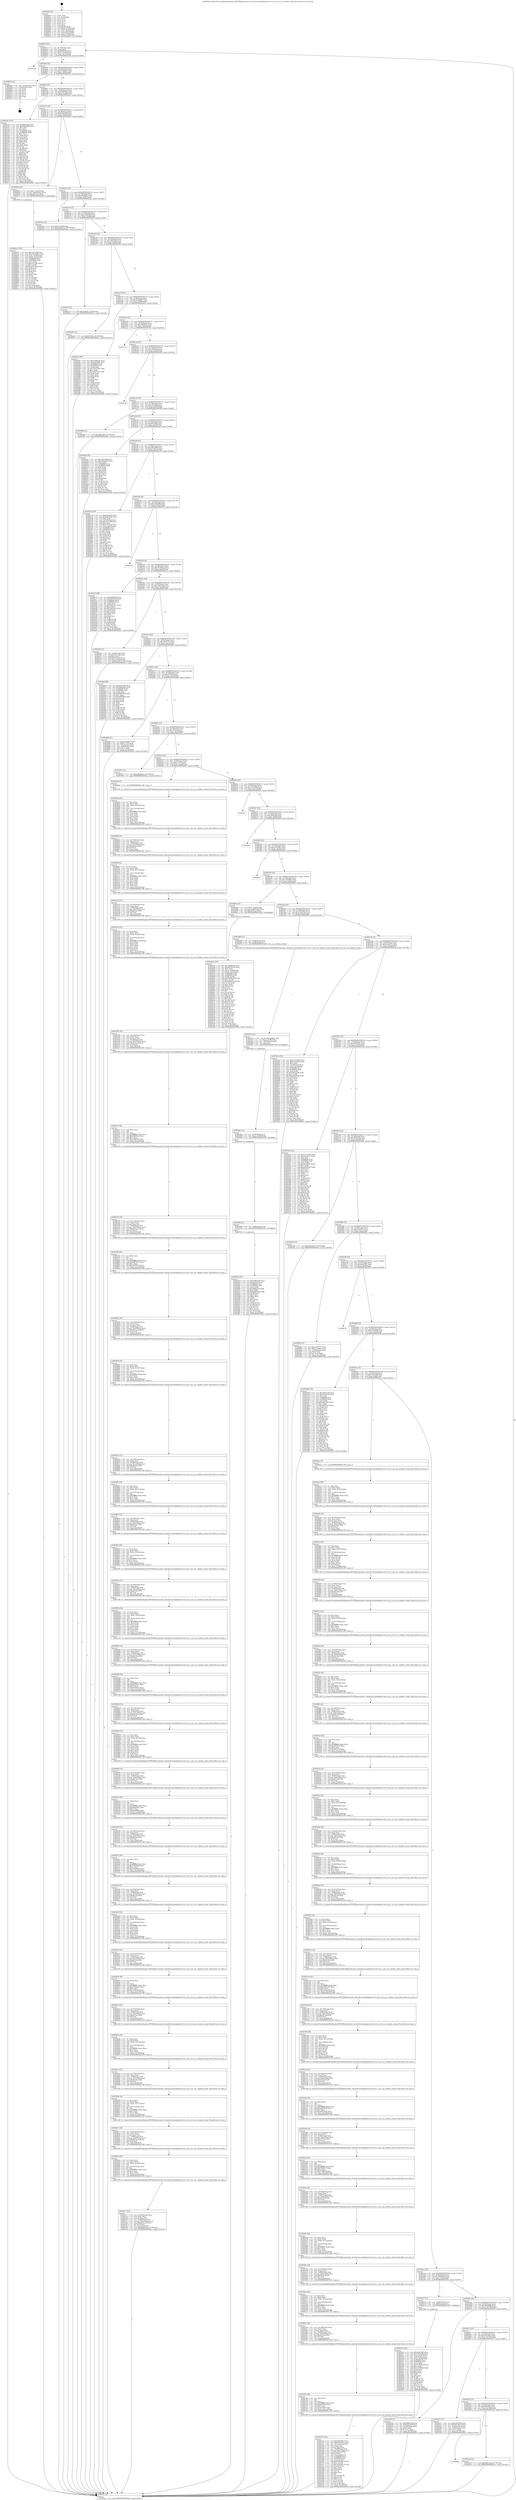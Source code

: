 digraph "0x4040a0" {
  label = "0x4040a0 (/mnt/c/Users/mathe/Desktop/tcc/POCII/binaries/extr_linuxdriversmediapciivtvivtv-yuv.c_ivtv_yuv_window_setup_Final-ollvm.out::main(0))"
  labelloc = "t"
  node[shape=record]

  Entry [label="",width=0.3,height=0.3,shape=circle,fillcolor=black,style=filled]
  "0x4040cf" [label="{
     0x4040cf [23]\l
     | [instrs]\l
     &nbsp;&nbsp;0x4040cf \<+3\>: mov -0x74(%rbp),%eax\l
     &nbsp;&nbsp;0x4040d2 \<+2\>: mov %eax,%ecx\l
     &nbsp;&nbsp;0x4040d4 \<+6\>: sub $0x89690cf0,%ecx\l
     &nbsp;&nbsp;0x4040da \<+3\>: mov %eax,-0x78(%rbp)\l
     &nbsp;&nbsp;0x4040dd \<+3\>: mov %ecx,-0x7c(%rbp)\l
     &nbsp;&nbsp;0x4040e0 \<+6\>: je 000000000040550d \<main+0x146d\>\l
  }"]
  "0x40550d" [label="{
     0x40550d\l
  }", style=dashed]
  "0x4040e6" [label="{
     0x4040e6 [22]\l
     | [instrs]\l
     &nbsp;&nbsp;0x4040e6 \<+5\>: jmp 00000000004040eb \<main+0x4b\>\l
     &nbsp;&nbsp;0x4040eb \<+3\>: mov -0x78(%rbp),%eax\l
     &nbsp;&nbsp;0x4040ee \<+5\>: sub $0x9130d2d7,%eax\l
     &nbsp;&nbsp;0x4040f3 \<+3\>: mov %eax,-0x80(%rbp)\l
     &nbsp;&nbsp;0x4040f6 \<+6\>: je 0000000000405663 \<main+0x15c3\>\l
  }"]
  Exit [label="",width=0.3,height=0.3,shape=circle,fillcolor=black,style=filled,peripheries=2]
  "0x405663" [label="{
     0x405663 [21]\l
     | [instrs]\l
     &nbsp;&nbsp;0x405663 \<+3\>: mov -0x2c(%rbp),%eax\l
     &nbsp;&nbsp;0x405666 \<+7\>: add $0x228,%rsp\l
     &nbsp;&nbsp;0x40566d \<+1\>: pop %rbx\l
     &nbsp;&nbsp;0x40566e \<+2\>: pop %r12\l
     &nbsp;&nbsp;0x405670 \<+2\>: pop %r13\l
     &nbsp;&nbsp;0x405672 \<+2\>: pop %r14\l
     &nbsp;&nbsp;0x405674 \<+2\>: pop %r15\l
     &nbsp;&nbsp;0x405676 \<+1\>: pop %rbp\l
     &nbsp;&nbsp;0x405677 \<+1\>: ret\l
  }"]
  "0x4040fc" [label="{
     0x4040fc [25]\l
     | [instrs]\l
     &nbsp;&nbsp;0x4040fc \<+5\>: jmp 0000000000404101 \<main+0x61\>\l
     &nbsp;&nbsp;0x404101 \<+3\>: mov -0x78(%rbp),%eax\l
     &nbsp;&nbsp;0x404104 \<+5\>: sub $0x926b53da,%eax\l
     &nbsp;&nbsp;0x404109 \<+6\>: mov %eax,-0x84(%rbp)\l
     &nbsp;&nbsp;0x40410f \<+6\>: je 0000000000404c42 \<main+0xba2\>\l
  }"]
  "0x4054a4" [label="{
     0x4054a4 [93]\l
     | [instrs]\l
     &nbsp;&nbsp;0x4054a4 \<+5\>: mov $0x2095ac08,%eax\l
     &nbsp;&nbsp;0x4054a9 \<+5\>: mov $0xc0f3cfe,%esi\l
     &nbsp;&nbsp;0x4054ae \<+7\>: mov 0x408060,%ecx\l
     &nbsp;&nbsp;0x4054b5 \<+7\>: mov 0x408064,%edx\l
     &nbsp;&nbsp;0x4054bc \<+3\>: mov %ecx,%r8d\l
     &nbsp;&nbsp;0x4054bf \<+7\>: sub $0x2986b10d,%r8d\l
     &nbsp;&nbsp;0x4054c6 \<+4\>: sub $0x1,%r8d\l
     &nbsp;&nbsp;0x4054ca \<+7\>: add $0x2986b10d,%r8d\l
     &nbsp;&nbsp;0x4054d1 \<+4\>: imul %r8d,%ecx\l
     &nbsp;&nbsp;0x4054d5 \<+3\>: and $0x1,%ecx\l
     &nbsp;&nbsp;0x4054d8 \<+3\>: cmp $0x0,%ecx\l
     &nbsp;&nbsp;0x4054db \<+4\>: sete %r9b\l
     &nbsp;&nbsp;0x4054df \<+3\>: cmp $0xa,%edx\l
     &nbsp;&nbsp;0x4054e2 \<+4\>: setl %r10b\l
     &nbsp;&nbsp;0x4054e6 \<+3\>: mov %r9b,%r11b\l
     &nbsp;&nbsp;0x4054e9 \<+3\>: and %r10b,%r11b\l
     &nbsp;&nbsp;0x4054ec \<+3\>: xor %r10b,%r9b\l
     &nbsp;&nbsp;0x4054ef \<+3\>: or %r9b,%r11b\l
     &nbsp;&nbsp;0x4054f2 \<+4\>: test $0x1,%r11b\l
     &nbsp;&nbsp;0x4054f6 \<+3\>: cmovne %esi,%eax\l
     &nbsp;&nbsp;0x4054f9 \<+3\>: mov %eax,-0x74(%rbp)\l
     &nbsp;&nbsp;0x4054fc \<+5\>: jmp 0000000000405bec \<main+0x1b4c\>\l
  }"]
  "0x404c42" [label="{
     0x404c42 [134]\l
     | [instrs]\l
     &nbsp;&nbsp;0x404c42 \<+5\>: mov $0x6feea652,%eax\l
     &nbsp;&nbsp;0x404c47 \<+5\>: mov $0xdd0bc488,%ecx\l
     &nbsp;&nbsp;0x404c4c \<+2\>: mov $0x1,%dl\l
     &nbsp;&nbsp;0x404c4e \<+2\>: xor %esi,%esi\l
     &nbsp;&nbsp;0x404c50 \<+7\>: mov 0x408060,%edi\l
     &nbsp;&nbsp;0x404c57 \<+8\>: mov 0x408064,%r8d\l
     &nbsp;&nbsp;0x404c5f \<+3\>: sub $0x1,%esi\l
     &nbsp;&nbsp;0x404c62 \<+3\>: mov %edi,%r9d\l
     &nbsp;&nbsp;0x404c65 \<+3\>: add %esi,%r9d\l
     &nbsp;&nbsp;0x404c68 \<+4\>: imul %r9d,%edi\l
     &nbsp;&nbsp;0x404c6c \<+3\>: and $0x1,%edi\l
     &nbsp;&nbsp;0x404c6f \<+3\>: cmp $0x0,%edi\l
     &nbsp;&nbsp;0x404c72 \<+4\>: sete %r10b\l
     &nbsp;&nbsp;0x404c76 \<+4\>: cmp $0xa,%r8d\l
     &nbsp;&nbsp;0x404c7a \<+4\>: setl %r11b\l
     &nbsp;&nbsp;0x404c7e \<+3\>: mov %r10b,%bl\l
     &nbsp;&nbsp;0x404c81 \<+3\>: xor $0xff,%bl\l
     &nbsp;&nbsp;0x404c84 \<+3\>: mov %r11b,%r14b\l
     &nbsp;&nbsp;0x404c87 \<+4\>: xor $0xff,%r14b\l
     &nbsp;&nbsp;0x404c8b \<+3\>: xor $0x0,%dl\l
     &nbsp;&nbsp;0x404c8e \<+3\>: mov %bl,%r15b\l
     &nbsp;&nbsp;0x404c91 \<+4\>: and $0x0,%r15b\l
     &nbsp;&nbsp;0x404c95 \<+3\>: and %dl,%r10b\l
     &nbsp;&nbsp;0x404c98 \<+3\>: mov %r14b,%r12b\l
     &nbsp;&nbsp;0x404c9b \<+4\>: and $0x0,%r12b\l
     &nbsp;&nbsp;0x404c9f \<+3\>: and %dl,%r11b\l
     &nbsp;&nbsp;0x404ca2 \<+3\>: or %r10b,%r15b\l
     &nbsp;&nbsp;0x404ca5 \<+3\>: or %r11b,%r12b\l
     &nbsp;&nbsp;0x404ca8 \<+3\>: xor %r12b,%r15b\l
     &nbsp;&nbsp;0x404cab \<+3\>: or %r14b,%bl\l
     &nbsp;&nbsp;0x404cae \<+3\>: xor $0xff,%bl\l
     &nbsp;&nbsp;0x404cb1 \<+3\>: or $0x0,%dl\l
     &nbsp;&nbsp;0x404cb4 \<+2\>: and %dl,%bl\l
     &nbsp;&nbsp;0x404cb6 \<+3\>: or %bl,%r15b\l
     &nbsp;&nbsp;0x404cb9 \<+4\>: test $0x1,%r15b\l
     &nbsp;&nbsp;0x404cbd \<+3\>: cmovne %ecx,%eax\l
     &nbsp;&nbsp;0x404cc0 \<+3\>: mov %eax,-0x74(%rbp)\l
     &nbsp;&nbsp;0x404cc3 \<+5\>: jmp 0000000000405bec \<main+0x1b4c\>\l
  }"]
  "0x404115" [label="{
     0x404115 [25]\l
     | [instrs]\l
     &nbsp;&nbsp;0x404115 \<+5\>: jmp 000000000040411a \<main+0x7a\>\l
     &nbsp;&nbsp;0x40411a \<+3\>: mov -0x78(%rbp),%eax\l
     &nbsp;&nbsp;0x40411d \<+5\>: sub $0x9bbde52f,%eax\l
     &nbsp;&nbsp;0x404122 \<+6\>: mov %eax,-0x88(%rbp)\l
     &nbsp;&nbsp;0x404128 \<+6\>: je 0000000000404602 \<main+0x562\>\l
  }"]
  "0x40549b" [label="{
     0x40549b [9]\l
     | [instrs]\l
     &nbsp;&nbsp;0x40549b \<+4\>: mov -0x68(%rbp),%rdi\l
     &nbsp;&nbsp;0x40549f \<+5\>: call 0000000000401030 \<free@plt\>\l
     | [calls]\l
     &nbsp;&nbsp;0x401030 \{1\} (unknown)\l
  }"]
  "0x404602" [label="{
     0x404602 [20]\l
     | [instrs]\l
     &nbsp;&nbsp;0x404602 \<+7\>: movl $0x1,-0x50(%rbp)\l
     &nbsp;&nbsp;0x404609 \<+4\>: movslq -0x50(%rbp),%rax\l
     &nbsp;&nbsp;0x40460d \<+4\>: imul $0x60,%rax,%rdi\l
     &nbsp;&nbsp;0x404611 \<+5\>: call 0000000000401050 \<malloc@plt\>\l
     | [calls]\l
     &nbsp;&nbsp;0x401050 \{1\} (unknown)\l
  }"]
  "0x40412e" [label="{
     0x40412e [25]\l
     | [instrs]\l
     &nbsp;&nbsp;0x40412e \<+5\>: jmp 0000000000404133 \<main+0x93\>\l
     &nbsp;&nbsp;0x404133 \<+3\>: mov -0x78(%rbp),%eax\l
     &nbsp;&nbsp;0x404136 \<+5\>: sub $0xa26b8db3,%eax\l
     &nbsp;&nbsp;0x40413b \<+6\>: mov %eax,-0x8c(%rbp)\l
     &nbsp;&nbsp;0x404141 \<+6\>: je 000000000040552a \<main+0x148a\>\l
  }"]
  "0x40548c" [label="{
     0x40548c [15]\l
     | [instrs]\l
     &nbsp;&nbsp;0x40548c \<+4\>: mov -0x58(%rbp),%rdi\l
     &nbsp;&nbsp;0x405490 \<+6\>: mov %eax,-0x1f0(%rbp)\l
     &nbsp;&nbsp;0x405496 \<+5\>: call 0000000000401030 \<free@plt\>\l
     | [calls]\l
     &nbsp;&nbsp;0x401030 \{1\} (unknown)\l
  }"]
  "0x40552a" [label="{
     0x40552a [19]\l
     | [instrs]\l
     &nbsp;&nbsp;0x40552a \<+7\>: movl $0x0,-0x38(%rbp)\l
     &nbsp;&nbsp;0x405531 \<+7\>: movl $0x45497e21,-0x74(%rbp)\l
     &nbsp;&nbsp;0x405538 \<+5\>: jmp 0000000000405bec \<main+0x1b4c\>\l
  }"]
  "0x404147" [label="{
     0x404147 [25]\l
     | [instrs]\l
     &nbsp;&nbsp;0x404147 \<+5\>: jmp 000000000040414c \<main+0xac\>\l
     &nbsp;&nbsp;0x40414c \<+3\>: mov -0x78(%rbp),%eax\l
     &nbsp;&nbsp;0x40414f \<+5\>: sub $0xa3b36258,%eax\l
     &nbsp;&nbsp;0x404154 \<+6\>: mov %eax,-0x90(%rbp)\l
     &nbsp;&nbsp;0x40415a \<+6\>: je 000000000040467f \<main+0x5df\>\l
  }"]
  "0x405475" [label="{
     0x405475 [23]\l
     | [instrs]\l
     &nbsp;&nbsp;0x405475 \<+10\>: movabs $0x4060b6,%rdi\l
     &nbsp;&nbsp;0x40547f \<+3\>: mov %eax,-0x70(%rbp)\l
     &nbsp;&nbsp;0x405482 \<+3\>: mov -0x70(%rbp),%esi\l
     &nbsp;&nbsp;0x405485 \<+2\>: mov $0x0,%al\l
     &nbsp;&nbsp;0x405487 \<+5\>: call 0000000000401040 \<printf@plt\>\l
     | [calls]\l
     &nbsp;&nbsp;0x401040 \{1\} (unknown)\l
  }"]
  "0x40467f" [label="{
     0x40467f [12]\l
     | [instrs]\l
     &nbsp;&nbsp;0x40467f \<+7\>: movl $0x259529,-0x74(%rbp)\l
     &nbsp;&nbsp;0x404686 \<+5\>: jmp 0000000000405bec \<main+0x1b4c\>\l
  }"]
  "0x404160" [label="{
     0x404160 [25]\l
     | [instrs]\l
     &nbsp;&nbsp;0x404160 \<+5\>: jmp 0000000000404165 \<main+0xc5\>\l
     &nbsp;&nbsp;0x404165 \<+3\>: mov -0x78(%rbp),%eax\l
     &nbsp;&nbsp;0x404168 \<+5\>: sub $0xa4fa1b44,%eax\l
     &nbsp;&nbsp;0x40416d \<+6\>: mov %eax,-0x94(%rbp)\l
     &nbsp;&nbsp;0x404173 \<+6\>: je 0000000000404d30 \<main+0xc90\>\l
  }"]
  "0x40444e" [label="{
     0x40444e\l
  }", style=dashed]
  "0x404d30" [label="{
     0x404d30 [12]\l
     | [instrs]\l
     &nbsp;&nbsp;0x404d30 \<+7\>: movl $0x259529,-0x74(%rbp)\l
     &nbsp;&nbsp;0x404d37 \<+5\>: jmp 0000000000405bec \<main+0x1b4c\>\l
  }"]
  "0x404179" [label="{
     0x404179 [25]\l
     | [instrs]\l
     &nbsp;&nbsp;0x404179 \<+5\>: jmp 000000000040417e \<main+0xde\>\l
     &nbsp;&nbsp;0x40417e \<+3\>: mov -0x78(%rbp),%eax\l
     &nbsp;&nbsp;0x404181 \<+5\>: sub $0xad2d29b7,%eax\l
     &nbsp;&nbsp;0x404186 \<+6\>: mov %eax,-0x98(%rbp)\l
     &nbsp;&nbsp;0x40418c \<+6\>: je 0000000000404d3c \<main+0xc9c\>\l
  }"]
  "0x4053ad" [label="{
     0x4053ad [12]\l
     | [instrs]\l
     &nbsp;&nbsp;0x4053ad \<+7\>: movl $0xe3d611bd,-0x74(%rbp)\l
     &nbsp;&nbsp;0x4053b4 \<+5\>: jmp 0000000000405bec \<main+0x1b4c\>\l
  }"]
  "0x404d3c" [label="{
     0x404d3c [88]\l
     | [instrs]\l
     &nbsp;&nbsp;0x404d3c \<+5\>: mov $0xcab69cda,%eax\l
     &nbsp;&nbsp;0x404d41 \<+5\>: mov $0x3a05d9f1,%ecx\l
     &nbsp;&nbsp;0x404d46 \<+7\>: mov 0x408060,%edx\l
     &nbsp;&nbsp;0x404d4d \<+7\>: mov 0x408064,%esi\l
     &nbsp;&nbsp;0x404d54 \<+2\>: mov %edx,%edi\l
     &nbsp;&nbsp;0x404d56 \<+6\>: sub $0x70257d01,%edi\l
     &nbsp;&nbsp;0x404d5c \<+3\>: sub $0x1,%edi\l
     &nbsp;&nbsp;0x404d5f \<+6\>: add $0x70257d01,%edi\l
     &nbsp;&nbsp;0x404d65 \<+3\>: imul %edi,%edx\l
     &nbsp;&nbsp;0x404d68 \<+3\>: and $0x1,%edx\l
     &nbsp;&nbsp;0x404d6b \<+3\>: cmp $0x0,%edx\l
     &nbsp;&nbsp;0x404d6e \<+4\>: sete %r8b\l
     &nbsp;&nbsp;0x404d72 \<+3\>: cmp $0xa,%esi\l
     &nbsp;&nbsp;0x404d75 \<+4\>: setl %r9b\l
     &nbsp;&nbsp;0x404d79 \<+3\>: mov %r8b,%r10b\l
     &nbsp;&nbsp;0x404d7c \<+3\>: and %r9b,%r10b\l
     &nbsp;&nbsp;0x404d7f \<+3\>: xor %r9b,%r8b\l
     &nbsp;&nbsp;0x404d82 \<+3\>: or %r8b,%r10b\l
     &nbsp;&nbsp;0x404d85 \<+4\>: test $0x1,%r10b\l
     &nbsp;&nbsp;0x404d89 \<+3\>: cmovne %ecx,%eax\l
     &nbsp;&nbsp;0x404d8c \<+3\>: mov %eax,-0x74(%rbp)\l
     &nbsp;&nbsp;0x404d8f \<+5\>: jmp 0000000000405bec \<main+0x1b4c\>\l
  }"]
  "0x404192" [label="{
     0x404192 [25]\l
     | [instrs]\l
     &nbsp;&nbsp;0x404192 \<+5\>: jmp 0000000000404197 \<main+0xf7\>\l
     &nbsp;&nbsp;0x404197 \<+3\>: mov -0x78(%rbp),%eax\l
     &nbsp;&nbsp;0x40419a \<+5\>: sub $0xb460f44e,%eax\l
     &nbsp;&nbsp;0x40419f \<+6\>: mov %eax,-0x9c(%rbp)\l
     &nbsp;&nbsp;0x4041a5 \<+6\>: je 0000000000405703 \<main+0x1663\>\l
  }"]
  "0x405332" [label="{
     0x405332 [123]\l
     | [instrs]\l
     &nbsp;&nbsp;0x405332 \<+5\>: mov $0xb460f44e,%ecx\l
     &nbsp;&nbsp;0x405337 \<+5\>: mov $0x66dcbe6e,%edx\l
     &nbsp;&nbsp;0x40533c \<+6\>: mov -0x1ec(%rbp),%esi\l
     &nbsp;&nbsp;0x405342 \<+3\>: imul %eax,%esi\l
     &nbsp;&nbsp;0x405345 \<+3\>: movslq %esi,%rdi\l
     &nbsp;&nbsp;0x405348 \<+4\>: mov -0x68(%rbp),%r8\l
     &nbsp;&nbsp;0x40534c \<+4\>: movslq -0x6c(%rbp),%r9\l
     &nbsp;&nbsp;0x405350 \<+4\>: imul $0x50,%r9,%r9\l
     &nbsp;&nbsp;0x405354 \<+3\>: add %r9,%r8\l
     &nbsp;&nbsp;0x405357 \<+4\>: mov %rdi,0x48(%r8)\l
     &nbsp;&nbsp;0x40535b \<+7\>: mov 0x408060,%eax\l
     &nbsp;&nbsp;0x405362 \<+7\>: mov 0x408064,%esi\l
     &nbsp;&nbsp;0x405369 \<+3\>: mov %eax,%r10d\l
     &nbsp;&nbsp;0x40536c \<+7\>: add $0x1f52dd5b,%r10d\l
     &nbsp;&nbsp;0x405373 \<+4\>: sub $0x1,%r10d\l
     &nbsp;&nbsp;0x405377 \<+7\>: sub $0x1f52dd5b,%r10d\l
     &nbsp;&nbsp;0x40537e \<+4\>: imul %r10d,%eax\l
     &nbsp;&nbsp;0x405382 \<+3\>: and $0x1,%eax\l
     &nbsp;&nbsp;0x405385 \<+3\>: cmp $0x0,%eax\l
     &nbsp;&nbsp;0x405388 \<+4\>: sete %r11b\l
     &nbsp;&nbsp;0x40538c \<+3\>: cmp $0xa,%esi\l
     &nbsp;&nbsp;0x40538f \<+3\>: setl %bl\l
     &nbsp;&nbsp;0x405392 \<+3\>: mov %r11b,%r14b\l
     &nbsp;&nbsp;0x405395 \<+3\>: and %bl,%r14b\l
     &nbsp;&nbsp;0x405398 \<+3\>: xor %bl,%r11b\l
     &nbsp;&nbsp;0x40539b \<+3\>: or %r11b,%r14b\l
     &nbsp;&nbsp;0x40539e \<+4\>: test $0x1,%r14b\l
     &nbsp;&nbsp;0x4053a2 \<+3\>: cmovne %edx,%ecx\l
     &nbsp;&nbsp;0x4053a5 \<+3\>: mov %ecx,-0x74(%rbp)\l
     &nbsp;&nbsp;0x4053a8 \<+5\>: jmp 0000000000405bec \<main+0x1b4c\>\l
  }"]
  "0x405703" [label="{
     0x405703\l
  }", style=dashed]
  "0x4041ab" [label="{
     0x4041ab [25]\l
     | [instrs]\l
     &nbsp;&nbsp;0x4041ab \<+5\>: jmp 00000000004041b0 \<main+0x110\>\l
     &nbsp;&nbsp;0x4041b0 \<+3\>: mov -0x78(%rbp),%eax\l
     &nbsp;&nbsp;0x4041b3 \<+5\>: sub $0xcab69cda,%eax\l
     &nbsp;&nbsp;0x4041b8 \<+6\>: mov %eax,-0xa0(%rbp)\l
     &nbsp;&nbsp;0x4041be \<+6\>: je 00000000004056d8 \<main+0x1638\>\l
  }"]
  "0x40530a" [label="{
     0x40530a [40]\l
     | [instrs]\l
     &nbsp;&nbsp;0x40530a \<+5\>: mov $0x2,%ecx\l
     &nbsp;&nbsp;0x40530f \<+1\>: cltd\l
     &nbsp;&nbsp;0x405310 \<+2\>: idiv %ecx\l
     &nbsp;&nbsp;0x405312 \<+6\>: imul $0xfffffffe,%edx,%ecx\l
     &nbsp;&nbsp;0x405318 \<+6\>: add $0xda15f07,%ecx\l
     &nbsp;&nbsp;0x40531e \<+3\>: add $0x1,%ecx\l
     &nbsp;&nbsp;0x405321 \<+6\>: sub $0xda15f07,%ecx\l
     &nbsp;&nbsp;0x405327 \<+6\>: mov %ecx,-0x1ec(%rbp)\l
     &nbsp;&nbsp;0x40532d \<+5\>: call 0000000000401160 \<next_i\>\l
     | [calls]\l
     &nbsp;&nbsp;0x401160 \{1\} (/mnt/c/Users/mathe/Desktop/tcc/POCII/binaries/extr_linuxdriversmediapciivtvivtv-yuv.c_ivtv_yuv_window_setup_Final-ollvm.out::next_i)\l
  }"]
  "0x4056d8" [label="{
     0x4056d8\l
  }", style=dashed]
  "0x4041c4" [label="{
     0x4041c4 [25]\l
     | [instrs]\l
     &nbsp;&nbsp;0x4041c4 \<+5\>: jmp 00000000004041c9 \<main+0x129\>\l
     &nbsp;&nbsp;0x4041c9 \<+3\>: mov -0x78(%rbp),%eax\l
     &nbsp;&nbsp;0x4041cc \<+5\>: sub $0xcd41efb9,%eax\l
     &nbsp;&nbsp;0x4041d1 \<+6\>: mov %eax,-0xa4(%rbp)\l
     &nbsp;&nbsp;0x4041d7 \<+6\>: je 0000000000404588 \<main+0x4e8\>\l
  }"]
  "0x4052e6" [label="{
     0x4052e6 [36]\l
     | [instrs]\l
     &nbsp;&nbsp;0x4052e6 \<+6\>: mov -0x1e8(%rbp),%ecx\l
     &nbsp;&nbsp;0x4052ec \<+3\>: imul %eax,%ecx\l
     &nbsp;&nbsp;0x4052ef \<+3\>: movslq %ecx,%rdi\l
     &nbsp;&nbsp;0x4052f2 \<+4\>: mov -0x68(%rbp),%r8\l
     &nbsp;&nbsp;0x4052f6 \<+4\>: movslq -0x6c(%rbp),%r9\l
     &nbsp;&nbsp;0x4052fa \<+4\>: imul $0x50,%r9,%r9\l
     &nbsp;&nbsp;0x4052fe \<+3\>: add %r9,%r8\l
     &nbsp;&nbsp;0x405301 \<+4\>: mov %rdi,0x40(%r8)\l
     &nbsp;&nbsp;0x405305 \<+5\>: call 0000000000401160 \<next_i\>\l
     | [calls]\l
     &nbsp;&nbsp;0x401160 \{1\} (/mnt/c/Users/mathe/Desktop/tcc/POCII/binaries/extr_linuxdriversmediapciivtvivtv-yuv.c_ivtv_yuv_window_setup_Final-ollvm.out::next_i)\l
  }"]
  "0x404588" [label="{
     0x404588 [12]\l
     | [instrs]\l
     &nbsp;&nbsp;0x404588 \<+7\>: movl $0x5fdbad86,-0x74(%rbp)\l
     &nbsp;&nbsp;0x40458f \<+5\>: jmp 0000000000405bec \<main+0x1b4c\>\l
  }"]
  "0x4041dd" [label="{
     0x4041dd [25]\l
     | [instrs]\l
     &nbsp;&nbsp;0x4041dd \<+5\>: jmp 00000000004041e2 \<main+0x142\>\l
     &nbsp;&nbsp;0x4041e2 \<+3\>: mov -0x78(%rbp),%eax\l
     &nbsp;&nbsp;0x4041e5 \<+5\>: sub $0xd2b2cfd9,%eax\l
     &nbsp;&nbsp;0x4041ea \<+6\>: mov %eax,-0xa8(%rbp)\l
     &nbsp;&nbsp;0x4041f0 \<+6\>: je 00000000004045af \<main+0x50f\>\l
  }"]
  "0x4052ba" [label="{
     0x4052ba [44]\l
     | [instrs]\l
     &nbsp;&nbsp;0x4052ba \<+2\>: xor %ecx,%ecx\l
     &nbsp;&nbsp;0x4052bc \<+5\>: mov $0x2,%edx\l
     &nbsp;&nbsp;0x4052c1 \<+6\>: mov %edx,-0x1e4(%rbp)\l
     &nbsp;&nbsp;0x4052c7 \<+1\>: cltd\l
     &nbsp;&nbsp;0x4052c8 \<+6\>: mov -0x1e4(%rbp),%esi\l
     &nbsp;&nbsp;0x4052ce \<+2\>: idiv %esi\l
     &nbsp;&nbsp;0x4052d0 \<+6\>: imul $0xfffffffe,%edx,%edx\l
     &nbsp;&nbsp;0x4052d6 \<+3\>: sub $0x1,%ecx\l
     &nbsp;&nbsp;0x4052d9 \<+2\>: sub %ecx,%edx\l
     &nbsp;&nbsp;0x4052db \<+6\>: mov %edx,-0x1e8(%rbp)\l
     &nbsp;&nbsp;0x4052e1 \<+5\>: call 0000000000401160 \<next_i\>\l
     | [calls]\l
     &nbsp;&nbsp;0x401160 \{1\} (/mnt/c/Users/mathe/Desktop/tcc/POCII/binaries/extr_linuxdriversmediapciivtvivtv-yuv.c_ivtv_yuv_window_setup_Final-ollvm.out::next_i)\l
  }"]
  "0x4045af" [label="{
     0x4045af [83]\l
     | [instrs]\l
     &nbsp;&nbsp;0x4045af \<+5\>: mov $0x7a47a4f0,%eax\l
     &nbsp;&nbsp;0x4045b4 \<+5\>: mov $0x9bbde52f,%ecx\l
     &nbsp;&nbsp;0x4045b9 \<+2\>: xor %edx,%edx\l
     &nbsp;&nbsp;0x4045bb \<+7\>: mov 0x408060,%esi\l
     &nbsp;&nbsp;0x4045c2 \<+7\>: mov 0x408064,%edi\l
     &nbsp;&nbsp;0x4045c9 \<+3\>: sub $0x1,%edx\l
     &nbsp;&nbsp;0x4045cc \<+3\>: mov %esi,%r8d\l
     &nbsp;&nbsp;0x4045cf \<+3\>: add %edx,%r8d\l
     &nbsp;&nbsp;0x4045d2 \<+4\>: imul %r8d,%esi\l
     &nbsp;&nbsp;0x4045d6 \<+3\>: and $0x1,%esi\l
     &nbsp;&nbsp;0x4045d9 \<+3\>: cmp $0x0,%esi\l
     &nbsp;&nbsp;0x4045dc \<+4\>: sete %r9b\l
     &nbsp;&nbsp;0x4045e0 \<+3\>: cmp $0xa,%edi\l
     &nbsp;&nbsp;0x4045e3 \<+4\>: setl %r10b\l
     &nbsp;&nbsp;0x4045e7 \<+3\>: mov %r9b,%r11b\l
     &nbsp;&nbsp;0x4045ea \<+3\>: and %r10b,%r11b\l
     &nbsp;&nbsp;0x4045ed \<+3\>: xor %r10b,%r9b\l
     &nbsp;&nbsp;0x4045f0 \<+3\>: or %r9b,%r11b\l
     &nbsp;&nbsp;0x4045f3 \<+4\>: test $0x1,%r11b\l
     &nbsp;&nbsp;0x4045f7 \<+3\>: cmovne %ecx,%eax\l
     &nbsp;&nbsp;0x4045fa \<+3\>: mov %eax,-0x74(%rbp)\l
     &nbsp;&nbsp;0x4045fd \<+5\>: jmp 0000000000405bec \<main+0x1b4c\>\l
  }"]
  "0x4041f6" [label="{
     0x4041f6 [25]\l
     | [instrs]\l
     &nbsp;&nbsp;0x4041f6 \<+5\>: jmp 00000000004041fb \<main+0x15b\>\l
     &nbsp;&nbsp;0x4041fb \<+3\>: mov -0x78(%rbp),%eax\l
     &nbsp;&nbsp;0x4041fe \<+5\>: sub $0xdd0bc488,%eax\l
     &nbsp;&nbsp;0x404203 \<+6\>: mov %eax,-0xac(%rbp)\l
     &nbsp;&nbsp;0x404209 \<+6\>: je 0000000000404cc8 \<main+0xc28\>\l
  }"]
  "0x40529a" [label="{
     0x40529a [32]\l
     | [instrs]\l
     &nbsp;&nbsp;0x40529a \<+6\>: mov -0x1e0(%rbp),%ecx\l
     &nbsp;&nbsp;0x4052a0 \<+3\>: imul %eax,%ecx\l
     &nbsp;&nbsp;0x4052a3 \<+4\>: mov -0x68(%rbp),%rdi\l
     &nbsp;&nbsp;0x4052a7 \<+4\>: movslq -0x6c(%rbp),%r8\l
     &nbsp;&nbsp;0x4052ab \<+4\>: imul $0x50,%r8,%r8\l
     &nbsp;&nbsp;0x4052af \<+3\>: add %r8,%rdi\l
     &nbsp;&nbsp;0x4052b2 \<+3\>: mov %ecx,0x38(%rdi)\l
     &nbsp;&nbsp;0x4052b5 \<+5\>: call 0000000000401160 \<next_i\>\l
     | [calls]\l
     &nbsp;&nbsp;0x401160 \{1\} (/mnt/c/Users/mathe/Desktop/tcc/POCII/binaries/extr_linuxdriversmediapciivtvivtv-yuv.c_ivtv_yuv_window_setup_Final-ollvm.out::next_i)\l
  }"]
  "0x404cc8" [label="{
     0x404cc8 [104]\l
     | [instrs]\l
     &nbsp;&nbsp;0x404cc8 \<+5\>: mov $0x6feea652,%eax\l
     &nbsp;&nbsp;0x404ccd \<+5\>: mov $0xa4fa1b44,%ecx\l
     &nbsp;&nbsp;0x404cd2 \<+2\>: xor %edx,%edx\l
     &nbsp;&nbsp;0x404cd4 \<+3\>: mov -0x5c(%rbp),%esi\l
     &nbsp;&nbsp;0x404cd7 \<+6\>: add $0x4e37a3d5,%esi\l
     &nbsp;&nbsp;0x404cdd \<+3\>: add $0x1,%esi\l
     &nbsp;&nbsp;0x404ce0 \<+6\>: sub $0x4e37a3d5,%esi\l
     &nbsp;&nbsp;0x404ce6 \<+3\>: mov %esi,-0x5c(%rbp)\l
     &nbsp;&nbsp;0x404ce9 \<+7\>: mov 0x408060,%esi\l
     &nbsp;&nbsp;0x404cf0 \<+7\>: mov 0x408064,%edi\l
     &nbsp;&nbsp;0x404cf7 \<+3\>: sub $0x1,%edx\l
     &nbsp;&nbsp;0x404cfa \<+3\>: mov %esi,%r8d\l
     &nbsp;&nbsp;0x404cfd \<+3\>: add %edx,%r8d\l
     &nbsp;&nbsp;0x404d00 \<+4\>: imul %r8d,%esi\l
     &nbsp;&nbsp;0x404d04 \<+3\>: and $0x1,%esi\l
     &nbsp;&nbsp;0x404d07 \<+3\>: cmp $0x0,%esi\l
     &nbsp;&nbsp;0x404d0a \<+4\>: sete %r9b\l
     &nbsp;&nbsp;0x404d0e \<+3\>: cmp $0xa,%edi\l
     &nbsp;&nbsp;0x404d11 \<+4\>: setl %r10b\l
     &nbsp;&nbsp;0x404d15 \<+3\>: mov %r9b,%r11b\l
     &nbsp;&nbsp;0x404d18 \<+3\>: and %r10b,%r11b\l
     &nbsp;&nbsp;0x404d1b \<+3\>: xor %r10b,%r9b\l
     &nbsp;&nbsp;0x404d1e \<+3\>: or %r9b,%r11b\l
     &nbsp;&nbsp;0x404d21 \<+4\>: test $0x1,%r11b\l
     &nbsp;&nbsp;0x404d25 \<+3\>: cmovne %ecx,%eax\l
     &nbsp;&nbsp;0x404d28 \<+3\>: mov %eax,-0x74(%rbp)\l
     &nbsp;&nbsp;0x404d2b \<+5\>: jmp 0000000000405bec \<main+0x1b4c\>\l
  }"]
  "0x40420f" [label="{
     0x40420f [25]\l
     | [instrs]\l
     &nbsp;&nbsp;0x40420f \<+5\>: jmp 0000000000404214 \<main+0x174\>\l
     &nbsp;&nbsp;0x404214 \<+3\>: mov -0x78(%rbp),%eax\l
     &nbsp;&nbsp;0x404217 \<+5\>: sub $0xde9bef49,%eax\l
     &nbsp;&nbsp;0x40421c \<+6\>: mov %eax,-0xb0(%rbp)\l
     &nbsp;&nbsp;0x404222 \<+6\>: je 0000000000405519 \<main+0x1479\>\l
  }"]
  "0x40526e" [label="{
     0x40526e [44]\l
     | [instrs]\l
     &nbsp;&nbsp;0x40526e \<+2\>: xor %ecx,%ecx\l
     &nbsp;&nbsp;0x405270 \<+5\>: mov $0x2,%edx\l
     &nbsp;&nbsp;0x405275 \<+6\>: mov %edx,-0x1dc(%rbp)\l
     &nbsp;&nbsp;0x40527b \<+1\>: cltd\l
     &nbsp;&nbsp;0x40527c \<+6\>: mov -0x1dc(%rbp),%esi\l
     &nbsp;&nbsp;0x405282 \<+2\>: idiv %esi\l
     &nbsp;&nbsp;0x405284 \<+6\>: imul $0xfffffffe,%edx,%edx\l
     &nbsp;&nbsp;0x40528a \<+3\>: sub $0x1,%ecx\l
     &nbsp;&nbsp;0x40528d \<+2\>: sub %ecx,%edx\l
     &nbsp;&nbsp;0x40528f \<+6\>: mov %edx,-0x1e0(%rbp)\l
     &nbsp;&nbsp;0x405295 \<+5\>: call 0000000000401160 \<next_i\>\l
     | [calls]\l
     &nbsp;&nbsp;0x401160 \{1\} (/mnt/c/Users/mathe/Desktop/tcc/POCII/binaries/extr_linuxdriversmediapciivtvivtv-yuv.c_ivtv_yuv_window_setup_Final-ollvm.out::next_i)\l
  }"]
  "0x405519" [label="{
     0x405519\l
  }", style=dashed]
  "0x404228" [label="{
     0x404228 [25]\l
     | [instrs]\l
     &nbsp;&nbsp;0x404228 \<+5\>: jmp 000000000040422d \<main+0x18d\>\l
     &nbsp;&nbsp;0x40422d \<+3\>: mov -0x78(%rbp),%eax\l
     &nbsp;&nbsp;0x404230 \<+5\>: sub $0xe0a76b1d,%eax\l
     &nbsp;&nbsp;0x404235 \<+6\>: mov %eax,-0xb4(%rbp)\l
     &nbsp;&nbsp;0x40423b \<+6\>: je 0000000000404e72 \<main+0xdd2\>\l
  }"]
  "0x40524e" [label="{
     0x40524e [32]\l
     | [instrs]\l
     &nbsp;&nbsp;0x40524e \<+6\>: mov -0x1d8(%rbp),%ecx\l
     &nbsp;&nbsp;0x405254 \<+3\>: imul %eax,%ecx\l
     &nbsp;&nbsp;0x405257 \<+4\>: mov -0x68(%rbp),%rdi\l
     &nbsp;&nbsp;0x40525b \<+4\>: movslq -0x6c(%rbp),%r8\l
     &nbsp;&nbsp;0x40525f \<+4\>: imul $0x50,%r8,%r8\l
     &nbsp;&nbsp;0x405263 \<+3\>: add %r8,%rdi\l
     &nbsp;&nbsp;0x405266 \<+3\>: mov %ecx,0x34(%rdi)\l
     &nbsp;&nbsp;0x405269 \<+5\>: call 0000000000401160 \<next_i\>\l
     | [calls]\l
     &nbsp;&nbsp;0x401160 \{1\} (/mnt/c/Users/mathe/Desktop/tcc/POCII/binaries/extr_linuxdriversmediapciivtvivtv-yuv.c_ivtv_yuv_window_setup_Final-ollvm.out::next_i)\l
  }"]
  "0x404e72" [label="{
     0x404e72 [88]\l
     | [instrs]\l
     &nbsp;&nbsp;0x404e72 \<+5\>: mov $0xb460f44e,%eax\l
     &nbsp;&nbsp;0x404e77 \<+5\>: mov $0x5250145f,%ecx\l
     &nbsp;&nbsp;0x404e7c \<+7\>: mov 0x408060,%edx\l
     &nbsp;&nbsp;0x404e83 \<+7\>: mov 0x408064,%esi\l
     &nbsp;&nbsp;0x404e8a \<+2\>: mov %edx,%edi\l
     &nbsp;&nbsp;0x404e8c \<+6\>: sub $0x5284c32c,%edi\l
     &nbsp;&nbsp;0x404e92 \<+3\>: sub $0x1,%edi\l
     &nbsp;&nbsp;0x404e95 \<+6\>: add $0x5284c32c,%edi\l
     &nbsp;&nbsp;0x404e9b \<+3\>: imul %edi,%edx\l
     &nbsp;&nbsp;0x404e9e \<+3\>: and $0x1,%edx\l
     &nbsp;&nbsp;0x404ea1 \<+3\>: cmp $0x0,%edx\l
     &nbsp;&nbsp;0x404ea4 \<+4\>: sete %r8b\l
     &nbsp;&nbsp;0x404ea8 \<+3\>: cmp $0xa,%esi\l
     &nbsp;&nbsp;0x404eab \<+4\>: setl %r9b\l
     &nbsp;&nbsp;0x404eaf \<+3\>: mov %r8b,%r10b\l
     &nbsp;&nbsp;0x404eb2 \<+3\>: and %r9b,%r10b\l
     &nbsp;&nbsp;0x404eb5 \<+3\>: xor %r9b,%r8b\l
     &nbsp;&nbsp;0x404eb8 \<+3\>: or %r8b,%r10b\l
     &nbsp;&nbsp;0x404ebb \<+4\>: test $0x1,%r10b\l
     &nbsp;&nbsp;0x404ebf \<+3\>: cmovne %ecx,%eax\l
     &nbsp;&nbsp;0x404ec2 \<+3\>: mov %eax,-0x74(%rbp)\l
     &nbsp;&nbsp;0x404ec5 \<+5\>: jmp 0000000000405bec \<main+0x1b4c\>\l
  }"]
  "0x404241" [label="{
     0x404241 [25]\l
     | [instrs]\l
     &nbsp;&nbsp;0x404241 \<+5\>: jmp 0000000000404246 \<main+0x1a6\>\l
     &nbsp;&nbsp;0x404246 \<+3\>: mov -0x78(%rbp),%eax\l
     &nbsp;&nbsp;0x404249 \<+5\>: sub $0xe3d611bd,%eax\l
     &nbsp;&nbsp;0x40424e \<+6\>: mov %eax,-0xb8(%rbp)\l
     &nbsp;&nbsp;0x404254 \<+6\>: je 00000000004053b9 \<main+0x1319\>\l
  }"]
  "0x405226" [label="{
     0x405226 [40]\l
     | [instrs]\l
     &nbsp;&nbsp;0x405226 \<+5\>: mov $0x2,%ecx\l
     &nbsp;&nbsp;0x40522b \<+1\>: cltd\l
     &nbsp;&nbsp;0x40522c \<+2\>: idiv %ecx\l
     &nbsp;&nbsp;0x40522e \<+6\>: imul $0xfffffffe,%edx,%ecx\l
     &nbsp;&nbsp;0x405234 \<+6\>: add $0x70dffb74,%ecx\l
     &nbsp;&nbsp;0x40523a \<+3\>: add $0x1,%ecx\l
     &nbsp;&nbsp;0x40523d \<+6\>: sub $0x70dffb74,%ecx\l
     &nbsp;&nbsp;0x405243 \<+6\>: mov %ecx,-0x1d8(%rbp)\l
     &nbsp;&nbsp;0x405249 \<+5\>: call 0000000000401160 \<next_i\>\l
     | [calls]\l
     &nbsp;&nbsp;0x401160 \{1\} (/mnt/c/Users/mathe/Desktop/tcc/POCII/binaries/extr_linuxdriversmediapciivtvivtv-yuv.c_ivtv_yuv_window_setup_Final-ollvm.out::next_i)\l
  }"]
  "0x4053b9" [label="{
     0x4053b9 [31]\l
     | [instrs]\l
     &nbsp;&nbsp;0x4053b9 \<+3\>: mov -0x6c(%rbp),%eax\l
     &nbsp;&nbsp;0x4053bc \<+5\>: sub $0xf761aafe,%eax\l
     &nbsp;&nbsp;0x4053c1 \<+3\>: add $0x1,%eax\l
     &nbsp;&nbsp;0x4053c4 \<+5\>: add $0xf761aafe,%eax\l
     &nbsp;&nbsp;0x4053c9 \<+3\>: mov %eax,-0x6c(%rbp)\l
     &nbsp;&nbsp;0x4053cc \<+7\>: movl $0x625e30a3,-0x74(%rbp)\l
     &nbsp;&nbsp;0x4053d3 \<+5\>: jmp 0000000000405bec \<main+0x1b4c\>\l
  }"]
  "0x40425a" [label="{
     0x40425a [25]\l
     | [instrs]\l
     &nbsp;&nbsp;0x40425a \<+5\>: jmp 000000000040425f \<main+0x1bf\>\l
     &nbsp;&nbsp;0x40425f \<+3\>: mov -0x78(%rbp),%eax\l
     &nbsp;&nbsp;0x404262 \<+5\>: sub $0xecb07731,%eax\l
     &nbsp;&nbsp;0x404267 \<+6\>: mov %eax,-0xbc(%rbp)\l
     &nbsp;&nbsp;0x40426d \<+6\>: je 00000000004044bd \<main+0x41d\>\l
  }"]
  "0x405206" [label="{
     0x405206 [32]\l
     | [instrs]\l
     &nbsp;&nbsp;0x405206 \<+6\>: mov -0x1d4(%rbp),%ecx\l
     &nbsp;&nbsp;0x40520c \<+3\>: imul %eax,%ecx\l
     &nbsp;&nbsp;0x40520f \<+4\>: mov -0x68(%rbp),%rdi\l
     &nbsp;&nbsp;0x405213 \<+4\>: movslq -0x6c(%rbp),%r8\l
     &nbsp;&nbsp;0x405217 \<+4\>: imul $0x50,%r8,%r8\l
     &nbsp;&nbsp;0x40521b \<+3\>: add %r8,%rdi\l
     &nbsp;&nbsp;0x40521e \<+3\>: mov %ecx,0x30(%rdi)\l
     &nbsp;&nbsp;0x405221 \<+5\>: call 0000000000401160 \<next_i\>\l
     | [calls]\l
     &nbsp;&nbsp;0x401160 \{1\} (/mnt/c/Users/mathe/Desktop/tcc/POCII/binaries/extr_linuxdriversmediapciivtvivtv-yuv.c_ivtv_yuv_window_setup_Final-ollvm.out::next_i)\l
  }"]
  "0x4044bd" [label="{
     0x4044bd [88]\l
     | [instrs]\l
     &nbsp;&nbsp;0x4044bd \<+5\>: mov $0x4beb78f5,%eax\l
     &nbsp;&nbsp;0x4044c2 \<+5\>: mov $0x56d09ea9,%ecx\l
     &nbsp;&nbsp;0x4044c7 \<+7\>: mov 0x408060,%edx\l
     &nbsp;&nbsp;0x4044ce \<+7\>: mov 0x408064,%esi\l
     &nbsp;&nbsp;0x4044d5 \<+2\>: mov %edx,%edi\l
     &nbsp;&nbsp;0x4044d7 \<+6\>: add $0xc0995b6d,%edi\l
     &nbsp;&nbsp;0x4044dd \<+3\>: sub $0x1,%edi\l
     &nbsp;&nbsp;0x4044e0 \<+6\>: sub $0xc0995b6d,%edi\l
     &nbsp;&nbsp;0x4044e6 \<+3\>: imul %edi,%edx\l
     &nbsp;&nbsp;0x4044e9 \<+3\>: and $0x1,%edx\l
     &nbsp;&nbsp;0x4044ec \<+3\>: cmp $0x0,%edx\l
     &nbsp;&nbsp;0x4044ef \<+4\>: sete %r8b\l
     &nbsp;&nbsp;0x4044f3 \<+3\>: cmp $0xa,%esi\l
     &nbsp;&nbsp;0x4044f6 \<+4\>: setl %r9b\l
     &nbsp;&nbsp;0x4044fa \<+3\>: mov %r8b,%r10b\l
     &nbsp;&nbsp;0x4044fd \<+3\>: and %r9b,%r10b\l
     &nbsp;&nbsp;0x404500 \<+3\>: xor %r9b,%r8b\l
     &nbsp;&nbsp;0x404503 \<+3\>: or %r8b,%r10b\l
     &nbsp;&nbsp;0x404506 \<+4\>: test $0x1,%r10b\l
     &nbsp;&nbsp;0x40450a \<+3\>: cmovne %ecx,%eax\l
     &nbsp;&nbsp;0x40450d \<+3\>: mov %eax,-0x74(%rbp)\l
     &nbsp;&nbsp;0x404510 \<+5\>: jmp 0000000000405bec \<main+0x1b4c\>\l
  }"]
  "0x404273" [label="{
     0x404273 [25]\l
     | [instrs]\l
     &nbsp;&nbsp;0x404273 \<+5\>: jmp 0000000000404278 \<main+0x1d8\>\l
     &nbsp;&nbsp;0x404278 \<+3\>: mov -0x78(%rbp),%eax\l
     &nbsp;&nbsp;0x40427b \<+5\>: sub $0x259529,%eax\l
     &nbsp;&nbsp;0x404280 \<+6\>: mov %eax,-0xc0(%rbp)\l
     &nbsp;&nbsp;0x404286 \<+6\>: je 000000000040468b \<main+0x5eb\>\l
  }"]
  "0x4051de" [label="{
     0x4051de [40]\l
     | [instrs]\l
     &nbsp;&nbsp;0x4051de \<+5\>: mov $0x2,%ecx\l
     &nbsp;&nbsp;0x4051e3 \<+1\>: cltd\l
     &nbsp;&nbsp;0x4051e4 \<+2\>: idiv %ecx\l
     &nbsp;&nbsp;0x4051e6 \<+6\>: imul $0xfffffffe,%edx,%ecx\l
     &nbsp;&nbsp;0x4051ec \<+6\>: add $0xab810c09,%ecx\l
     &nbsp;&nbsp;0x4051f2 \<+3\>: add $0x1,%ecx\l
     &nbsp;&nbsp;0x4051f5 \<+6\>: sub $0xab810c09,%ecx\l
     &nbsp;&nbsp;0x4051fb \<+6\>: mov %ecx,-0x1d4(%rbp)\l
     &nbsp;&nbsp;0x405201 \<+5\>: call 0000000000401160 \<next_i\>\l
     | [calls]\l
     &nbsp;&nbsp;0x401160 \{1\} (/mnt/c/Users/mathe/Desktop/tcc/POCII/binaries/extr_linuxdriversmediapciivtvivtv-yuv.c_ivtv_yuv_window_setup_Final-ollvm.out::next_i)\l
  }"]
  "0x40468b" [label="{
     0x40468b [27]\l
     | [instrs]\l
     &nbsp;&nbsp;0x40468b \<+5\>: mov $0xad2d29b7,%eax\l
     &nbsp;&nbsp;0x404690 \<+5\>: mov $0xfcc1a76,%ecx\l
     &nbsp;&nbsp;0x404695 \<+3\>: mov -0x5c(%rbp),%edx\l
     &nbsp;&nbsp;0x404698 \<+3\>: cmp -0x50(%rbp),%edx\l
     &nbsp;&nbsp;0x40469b \<+3\>: cmovl %ecx,%eax\l
     &nbsp;&nbsp;0x40469e \<+3\>: mov %eax,-0x74(%rbp)\l
     &nbsp;&nbsp;0x4046a1 \<+5\>: jmp 0000000000405bec \<main+0x1b4c\>\l
  }"]
  "0x40428c" [label="{
     0x40428c [25]\l
     | [instrs]\l
     &nbsp;&nbsp;0x40428c \<+5\>: jmp 0000000000404291 \<main+0x1f1\>\l
     &nbsp;&nbsp;0x404291 \<+3\>: mov -0x78(%rbp),%eax\l
     &nbsp;&nbsp;0x404294 \<+5\>: sub $0xc0f3cfe,%eax\l
     &nbsp;&nbsp;0x404299 \<+6\>: mov %eax,-0xc4(%rbp)\l
     &nbsp;&nbsp;0x40429f \<+6\>: je 0000000000405501 \<main+0x1461\>\l
  }"]
  "0x4051be" [label="{
     0x4051be [32]\l
     | [instrs]\l
     &nbsp;&nbsp;0x4051be \<+6\>: mov -0x1d0(%rbp),%ecx\l
     &nbsp;&nbsp;0x4051c4 \<+3\>: imul %eax,%ecx\l
     &nbsp;&nbsp;0x4051c7 \<+4\>: mov -0x68(%rbp),%rdi\l
     &nbsp;&nbsp;0x4051cb \<+4\>: movslq -0x6c(%rbp),%r8\l
     &nbsp;&nbsp;0x4051cf \<+4\>: imul $0x50,%r8,%r8\l
     &nbsp;&nbsp;0x4051d3 \<+3\>: add %r8,%rdi\l
     &nbsp;&nbsp;0x4051d6 \<+3\>: mov %ecx,0x2c(%rdi)\l
     &nbsp;&nbsp;0x4051d9 \<+5\>: call 0000000000401160 \<next_i\>\l
     | [calls]\l
     &nbsp;&nbsp;0x401160 \{1\} (/mnt/c/Users/mathe/Desktop/tcc/POCII/binaries/extr_linuxdriversmediapciivtvivtv-yuv.c_ivtv_yuv_window_setup_Final-ollvm.out::next_i)\l
  }"]
  "0x405501" [label="{
     0x405501 [12]\l
     | [instrs]\l
     &nbsp;&nbsp;0x405501 \<+7\>: movl $0xa26b8db3,-0x74(%rbp)\l
     &nbsp;&nbsp;0x405508 \<+5\>: jmp 0000000000405bec \<main+0x1b4c\>\l
  }"]
  "0x4042a5" [label="{
     0x4042a5 [25]\l
     | [instrs]\l
     &nbsp;&nbsp;0x4042a5 \<+5\>: jmp 00000000004042aa \<main+0x20a\>\l
     &nbsp;&nbsp;0x4042aa \<+3\>: mov -0x78(%rbp),%eax\l
     &nbsp;&nbsp;0x4042ad \<+5\>: sub $0xfcc1a76,%eax\l
     &nbsp;&nbsp;0x4042b2 \<+6\>: mov %eax,-0xc8(%rbp)\l
     &nbsp;&nbsp;0x4042b8 \<+6\>: je 00000000004046a6 \<main+0x606\>\l
  }"]
  "0x405186" [label="{
     0x405186 [56]\l
     | [instrs]\l
     &nbsp;&nbsp;0x405186 \<+2\>: xor %ecx,%ecx\l
     &nbsp;&nbsp;0x405188 \<+5\>: mov $0x2,%edx\l
     &nbsp;&nbsp;0x40518d \<+6\>: mov %edx,-0x1cc(%rbp)\l
     &nbsp;&nbsp;0x405193 \<+1\>: cltd\l
     &nbsp;&nbsp;0x405194 \<+6\>: mov -0x1cc(%rbp),%esi\l
     &nbsp;&nbsp;0x40519a \<+2\>: idiv %esi\l
     &nbsp;&nbsp;0x40519c \<+6\>: imul $0xfffffffe,%edx,%edx\l
     &nbsp;&nbsp;0x4051a2 \<+3\>: mov %ecx,%r10d\l
     &nbsp;&nbsp;0x4051a5 \<+3\>: sub %edx,%r10d\l
     &nbsp;&nbsp;0x4051a8 \<+2\>: mov %ecx,%edx\l
     &nbsp;&nbsp;0x4051aa \<+3\>: sub $0x1,%edx\l
     &nbsp;&nbsp;0x4051ad \<+3\>: add %edx,%r10d\l
     &nbsp;&nbsp;0x4051b0 \<+3\>: sub %r10d,%ecx\l
     &nbsp;&nbsp;0x4051b3 \<+6\>: mov %ecx,-0x1d0(%rbp)\l
     &nbsp;&nbsp;0x4051b9 \<+5\>: call 0000000000401160 \<next_i\>\l
     | [calls]\l
     &nbsp;&nbsp;0x401160 \{1\} (/mnt/c/Users/mathe/Desktop/tcc/POCII/binaries/extr_linuxdriversmediapciivtvivtv-yuv.c_ivtv_yuv_window_setup_Final-ollvm.out::next_i)\l
  }"]
  "0x4046a6" [label="{
     0x4046a6 [5]\l
     | [instrs]\l
     &nbsp;&nbsp;0x4046a6 \<+5\>: call 0000000000401160 \<next_i\>\l
     | [calls]\l
     &nbsp;&nbsp;0x401160 \{1\} (/mnt/c/Users/mathe/Desktop/tcc/POCII/binaries/extr_linuxdriversmediapciivtvivtv-yuv.c_ivtv_yuv_window_setup_Final-ollvm.out::next_i)\l
  }"]
  "0x4042be" [label="{
     0x4042be [25]\l
     | [instrs]\l
     &nbsp;&nbsp;0x4042be \<+5\>: jmp 00000000004042c3 \<main+0x223\>\l
     &nbsp;&nbsp;0x4042c3 \<+3\>: mov -0x78(%rbp),%eax\l
     &nbsp;&nbsp;0x4042c6 \<+5\>: sub $0x1127a99b,%eax\l
     &nbsp;&nbsp;0x4042cb \<+6\>: mov %eax,-0xcc(%rbp)\l
     &nbsp;&nbsp;0x4042d1 \<+6\>: je 0000000000405be5 \<main+0x1b45\>\l
  }"]
  "0x405166" [label="{
     0x405166 [32]\l
     | [instrs]\l
     &nbsp;&nbsp;0x405166 \<+6\>: mov -0x1c8(%rbp),%ecx\l
     &nbsp;&nbsp;0x40516c \<+3\>: imul %eax,%ecx\l
     &nbsp;&nbsp;0x40516f \<+4\>: mov -0x68(%rbp),%rdi\l
     &nbsp;&nbsp;0x405173 \<+4\>: movslq -0x6c(%rbp),%r8\l
     &nbsp;&nbsp;0x405177 \<+4\>: imul $0x50,%r8,%r8\l
     &nbsp;&nbsp;0x40517b \<+3\>: add %r8,%rdi\l
     &nbsp;&nbsp;0x40517e \<+3\>: mov %ecx,0x28(%rdi)\l
     &nbsp;&nbsp;0x405181 \<+5\>: call 0000000000401160 \<next_i\>\l
     | [calls]\l
     &nbsp;&nbsp;0x401160 \{1\} (/mnt/c/Users/mathe/Desktop/tcc/POCII/binaries/extr_linuxdriversmediapciivtvivtv-yuv.c_ivtv_yuv_window_setup_Final-ollvm.out::next_i)\l
  }"]
  "0x405be5" [label="{
     0x405be5\l
  }", style=dashed]
  "0x4042d7" [label="{
     0x4042d7 [25]\l
     | [instrs]\l
     &nbsp;&nbsp;0x4042d7 \<+5\>: jmp 00000000004042dc \<main+0x23c\>\l
     &nbsp;&nbsp;0x4042dc \<+3\>: mov -0x78(%rbp),%eax\l
     &nbsp;&nbsp;0x4042df \<+5\>: sub $0x2095ac08,%eax\l
     &nbsp;&nbsp;0x4042e4 \<+6\>: mov %eax,-0xd0(%rbp)\l
     &nbsp;&nbsp;0x4042ea \<+6\>: je 0000000000405b9d \<main+0x1afd\>\l
  }"]
  "0x40513e" [label="{
     0x40513e [40]\l
     | [instrs]\l
     &nbsp;&nbsp;0x40513e \<+5\>: mov $0x2,%ecx\l
     &nbsp;&nbsp;0x405143 \<+1\>: cltd\l
     &nbsp;&nbsp;0x405144 \<+2\>: idiv %ecx\l
     &nbsp;&nbsp;0x405146 \<+6\>: imul $0xfffffffe,%edx,%ecx\l
     &nbsp;&nbsp;0x40514c \<+6\>: add $0x2d4aa305,%ecx\l
     &nbsp;&nbsp;0x405152 \<+3\>: add $0x1,%ecx\l
     &nbsp;&nbsp;0x405155 \<+6\>: sub $0x2d4aa305,%ecx\l
     &nbsp;&nbsp;0x40515b \<+6\>: mov %ecx,-0x1c8(%rbp)\l
     &nbsp;&nbsp;0x405161 \<+5\>: call 0000000000401160 \<next_i\>\l
     | [calls]\l
     &nbsp;&nbsp;0x401160 \{1\} (/mnt/c/Users/mathe/Desktop/tcc/POCII/binaries/extr_linuxdriversmediapciivtvivtv-yuv.c_ivtv_yuv_window_setup_Final-ollvm.out::next_i)\l
  }"]
  "0x405b9d" [label="{
     0x405b9d\l
  }", style=dashed]
  "0x4042f0" [label="{
     0x4042f0 [25]\l
     | [instrs]\l
     &nbsp;&nbsp;0x4042f0 \<+5\>: jmp 00000000004042f5 \<main+0x255\>\l
     &nbsp;&nbsp;0x4042f5 \<+3\>: mov -0x78(%rbp),%eax\l
     &nbsp;&nbsp;0x4042f8 \<+5\>: sub $0x2c7c48bc,%eax\l
     &nbsp;&nbsp;0x4042fd \<+6\>: mov %eax,-0xd4(%rbp)\l
     &nbsp;&nbsp;0x404303 \<+6\>: je 00000000004044a5 \<main+0x405\>\l
  }"]
  "0x40511e" [label="{
     0x40511e [32]\l
     | [instrs]\l
     &nbsp;&nbsp;0x40511e \<+6\>: mov -0x1c4(%rbp),%ecx\l
     &nbsp;&nbsp;0x405124 \<+3\>: imul %eax,%ecx\l
     &nbsp;&nbsp;0x405127 \<+4\>: mov -0x68(%rbp),%rdi\l
     &nbsp;&nbsp;0x40512b \<+4\>: movslq -0x6c(%rbp),%r8\l
     &nbsp;&nbsp;0x40512f \<+4\>: imul $0x50,%r8,%r8\l
     &nbsp;&nbsp;0x405133 \<+3\>: add %r8,%rdi\l
     &nbsp;&nbsp;0x405136 \<+3\>: mov %ecx,0x24(%rdi)\l
     &nbsp;&nbsp;0x405139 \<+5\>: call 0000000000401160 \<next_i\>\l
     | [calls]\l
     &nbsp;&nbsp;0x401160 \{1\} (/mnt/c/Users/mathe/Desktop/tcc/POCII/binaries/extr_linuxdriversmediapciivtvivtv-yuv.c_ivtv_yuv_window_setup_Final-ollvm.out::next_i)\l
  }"]
  "0x4044a5" [label="{
     0x4044a5\l
  }", style=dashed]
  "0x404309" [label="{
     0x404309 [25]\l
     | [instrs]\l
     &nbsp;&nbsp;0x404309 \<+5\>: jmp 000000000040430e \<main+0x26e\>\l
     &nbsp;&nbsp;0x40430e \<+3\>: mov -0x78(%rbp),%eax\l
     &nbsp;&nbsp;0x404311 \<+5\>: sub $0x3a05d9f1,%eax\l
     &nbsp;&nbsp;0x404316 \<+6\>: mov %eax,-0xd8(%rbp)\l
     &nbsp;&nbsp;0x40431c \<+6\>: je 0000000000404d94 \<main+0xcf4\>\l
  }"]
  "0x4050f2" [label="{
     0x4050f2 [44]\l
     | [instrs]\l
     &nbsp;&nbsp;0x4050f2 \<+2\>: xor %ecx,%ecx\l
     &nbsp;&nbsp;0x4050f4 \<+5\>: mov $0x2,%edx\l
     &nbsp;&nbsp;0x4050f9 \<+6\>: mov %edx,-0x1c0(%rbp)\l
     &nbsp;&nbsp;0x4050ff \<+1\>: cltd\l
     &nbsp;&nbsp;0x405100 \<+6\>: mov -0x1c0(%rbp),%esi\l
     &nbsp;&nbsp;0x405106 \<+2\>: idiv %esi\l
     &nbsp;&nbsp;0x405108 \<+6\>: imul $0xfffffffe,%edx,%edx\l
     &nbsp;&nbsp;0x40510e \<+3\>: sub $0x1,%ecx\l
     &nbsp;&nbsp;0x405111 \<+2\>: sub %ecx,%edx\l
     &nbsp;&nbsp;0x405113 \<+6\>: mov %edx,-0x1c4(%rbp)\l
     &nbsp;&nbsp;0x405119 \<+5\>: call 0000000000401160 \<next_i\>\l
     | [calls]\l
     &nbsp;&nbsp;0x401160 \{1\} (/mnt/c/Users/mathe/Desktop/tcc/POCII/binaries/extr_linuxdriversmediapciivtvivtv-yuv.c_ivtv_yuv_window_setup_Final-ollvm.out::next_i)\l
  }"]
  "0x404d94" [label="{
     0x404d94 [20]\l
     | [instrs]\l
     &nbsp;&nbsp;0x404d94 \<+7\>: movl $0x1,-0x60(%rbp)\l
     &nbsp;&nbsp;0x404d9b \<+4\>: movslq -0x60(%rbp),%rax\l
     &nbsp;&nbsp;0x404d9f \<+4\>: imul $0x50,%rax,%rdi\l
     &nbsp;&nbsp;0x404da3 \<+5\>: call 0000000000401050 \<malloc@plt\>\l
     | [calls]\l
     &nbsp;&nbsp;0x401050 \{1\} (unknown)\l
  }"]
  "0x404322" [label="{
     0x404322 [25]\l
     | [instrs]\l
     &nbsp;&nbsp;0x404322 \<+5\>: jmp 0000000000404327 \<main+0x287\>\l
     &nbsp;&nbsp;0x404327 \<+3\>: mov -0x78(%rbp),%eax\l
     &nbsp;&nbsp;0x40432a \<+5\>: sub $0x434a53a0,%eax\l
     &nbsp;&nbsp;0x40432f \<+6\>: mov %eax,-0xdc(%rbp)\l
     &nbsp;&nbsp;0x404335 \<+6\>: je 0000000000405468 \<main+0x13c8\>\l
  }"]
  "0x4050d2" [label="{
     0x4050d2 [32]\l
     | [instrs]\l
     &nbsp;&nbsp;0x4050d2 \<+6\>: mov -0x1bc(%rbp),%ecx\l
     &nbsp;&nbsp;0x4050d8 \<+3\>: imul %eax,%ecx\l
     &nbsp;&nbsp;0x4050db \<+4\>: mov -0x68(%rbp),%rdi\l
     &nbsp;&nbsp;0x4050df \<+4\>: movslq -0x6c(%rbp),%r8\l
     &nbsp;&nbsp;0x4050e3 \<+4\>: imul $0x50,%r8,%r8\l
     &nbsp;&nbsp;0x4050e7 \<+3\>: add %r8,%rdi\l
     &nbsp;&nbsp;0x4050ea \<+3\>: mov %ecx,0x20(%rdi)\l
     &nbsp;&nbsp;0x4050ed \<+5\>: call 0000000000401160 \<next_i\>\l
     | [calls]\l
     &nbsp;&nbsp;0x401160 \{1\} (/mnt/c/Users/mathe/Desktop/tcc/POCII/binaries/extr_linuxdriversmediapciivtvivtv-yuv.c_ivtv_yuv_window_setup_Final-ollvm.out::next_i)\l
  }"]
  "0x405468" [label="{
     0x405468 [13]\l
     | [instrs]\l
     &nbsp;&nbsp;0x405468 \<+4\>: mov -0x58(%rbp),%rdi\l
     &nbsp;&nbsp;0x40546c \<+4\>: mov -0x68(%rbp),%rsi\l
     &nbsp;&nbsp;0x405470 \<+5\>: call 00000000004015a0 \<ivtv_yuv_window_setup\>\l
     | [calls]\l
     &nbsp;&nbsp;0x4015a0 \{1\} (/mnt/c/Users/mathe/Desktop/tcc/POCII/binaries/extr_linuxdriversmediapciivtvivtv-yuv.c_ivtv_yuv_window_setup_Final-ollvm.out::ivtv_yuv_window_setup)\l
  }"]
  "0x40433b" [label="{
     0x40433b [25]\l
     | [instrs]\l
     &nbsp;&nbsp;0x40433b \<+5\>: jmp 0000000000404340 \<main+0x2a0\>\l
     &nbsp;&nbsp;0x404340 \<+3\>: mov -0x78(%rbp),%eax\l
     &nbsp;&nbsp;0x404343 \<+5\>: sub $0x43ac811c,%eax\l
     &nbsp;&nbsp;0x404348 \<+6\>: mov %eax,-0xe0(%rbp)\l
     &nbsp;&nbsp;0x40434e \<+6\>: je 00000000004055cd \<main+0x152d\>\l
  }"]
  "0x4050a6" [label="{
     0x4050a6 [44]\l
     | [instrs]\l
     &nbsp;&nbsp;0x4050a6 \<+2\>: xor %ecx,%ecx\l
     &nbsp;&nbsp;0x4050a8 \<+5\>: mov $0x2,%edx\l
     &nbsp;&nbsp;0x4050ad \<+6\>: mov %edx,-0x1b8(%rbp)\l
     &nbsp;&nbsp;0x4050b3 \<+1\>: cltd\l
     &nbsp;&nbsp;0x4050b4 \<+6\>: mov -0x1b8(%rbp),%esi\l
     &nbsp;&nbsp;0x4050ba \<+2\>: idiv %esi\l
     &nbsp;&nbsp;0x4050bc \<+6\>: imul $0xfffffffe,%edx,%edx\l
     &nbsp;&nbsp;0x4050c2 \<+3\>: sub $0x1,%ecx\l
     &nbsp;&nbsp;0x4050c5 \<+2\>: sub %ecx,%edx\l
     &nbsp;&nbsp;0x4050c7 \<+6\>: mov %edx,-0x1bc(%rbp)\l
     &nbsp;&nbsp;0x4050cd \<+5\>: call 0000000000401160 \<next_i\>\l
     | [calls]\l
     &nbsp;&nbsp;0x401160 \{1\} (/mnt/c/Users/mathe/Desktop/tcc/POCII/binaries/extr_linuxdriversmediapciivtvivtv-yuv.c_ivtv_yuv_window_setup_Final-ollvm.out::next_i)\l
  }"]
  "0x4055cd" [label="{
     0x4055cd [150]\l
     | [instrs]\l
     &nbsp;&nbsp;0x4055cd \<+5\>: mov $0x1127a99b,%eax\l
     &nbsp;&nbsp;0x4055d2 \<+5\>: mov $0x9130d2d7,%ecx\l
     &nbsp;&nbsp;0x4055d7 \<+2\>: mov $0x1,%dl\l
     &nbsp;&nbsp;0x4055d9 \<+3\>: mov -0x38(%rbp),%esi\l
     &nbsp;&nbsp;0x4055dc \<+3\>: mov %esi,-0x2c(%rbp)\l
     &nbsp;&nbsp;0x4055df \<+7\>: mov 0x408060,%esi\l
     &nbsp;&nbsp;0x4055e6 \<+7\>: mov 0x408064,%edi\l
     &nbsp;&nbsp;0x4055ed \<+3\>: mov %esi,%r8d\l
     &nbsp;&nbsp;0x4055f0 \<+7\>: sub $0xe592a028,%r8d\l
     &nbsp;&nbsp;0x4055f7 \<+4\>: sub $0x1,%r8d\l
     &nbsp;&nbsp;0x4055fb \<+7\>: add $0xe592a028,%r8d\l
     &nbsp;&nbsp;0x405602 \<+4\>: imul %r8d,%esi\l
     &nbsp;&nbsp;0x405606 \<+3\>: and $0x1,%esi\l
     &nbsp;&nbsp;0x405609 \<+3\>: cmp $0x0,%esi\l
     &nbsp;&nbsp;0x40560c \<+4\>: sete %r9b\l
     &nbsp;&nbsp;0x405610 \<+3\>: cmp $0xa,%edi\l
     &nbsp;&nbsp;0x405613 \<+4\>: setl %r10b\l
     &nbsp;&nbsp;0x405617 \<+3\>: mov %r9b,%r11b\l
     &nbsp;&nbsp;0x40561a \<+4\>: xor $0xff,%r11b\l
     &nbsp;&nbsp;0x40561e \<+3\>: mov %r10b,%bl\l
     &nbsp;&nbsp;0x405621 \<+3\>: xor $0xff,%bl\l
     &nbsp;&nbsp;0x405624 \<+3\>: xor $0x1,%dl\l
     &nbsp;&nbsp;0x405627 \<+3\>: mov %r11b,%r14b\l
     &nbsp;&nbsp;0x40562a \<+4\>: and $0xff,%r14b\l
     &nbsp;&nbsp;0x40562e \<+3\>: and %dl,%r9b\l
     &nbsp;&nbsp;0x405631 \<+3\>: mov %bl,%r15b\l
     &nbsp;&nbsp;0x405634 \<+4\>: and $0xff,%r15b\l
     &nbsp;&nbsp;0x405638 \<+3\>: and %dl,%r10b\l
     &nbsp;&nbsp;0x40563b \<+3\>: or %r9b,%r14b\l
     &nbsp;&nbsp;0x40563e \<+3\>: or %r10b,%r15b\l
     &nbsp;&nbsp;0x405641 \<+3\>: xor %r15b,%r14b\l
     &nbsp;&nbsp;0x405644 \<+3\>: or %bl,%r11b\l
     &nbsp;&nbsp;0x405647 \<+4\>: xor $0xff,%r11b\l
     &nbsp;&nbsp;0x40564b \<+3\>: or $0x1,%dl\l
     &nbsp;&nbsp;0x40564e \<+3\>: and %dl,%r11b\l
     &nbsp;&nbsp;0x405651 \<+3\>: or %r11b,%r14b\l
     &nbsp;&nbsp;0x405654 \<+4\>: test $0x1,%r14b\l
     &nbsp;&nbsp;0x405658 \<+3\>: cmovne %ecx,%eax\l
     &nbsp;&nbsp;0x40565b \<+3\>: mov %eax,-0x74(%rbp)\l
     &nbsp;&nbsp;0x40565e \<+5\>: jmp 0000000000405bec \<main+0x1b4c\>\l
  }"]
  "0x404354" [label="{
     0x404354 [25]\l
     | [instrs]\l
     &nbsp;&nbsp;0x404354 \<+5\>: jmp 0000000000404359 \<main+0x2b9\>\l
     &nbsp;&nbsp;0x404359 \<+3\>: mov -0x78(%rbp),%eax\l
     &nbsp;&nbsp;0x40435c \<+5\>: sub $0x45497e21,%eax\l
     &nbsp;&nbsp;0x404361 \<+6\>: mov %eax,-0xe4(%rbp)\l
     &nbsp;&nbsp;0x404367 \<+6\>: je 000000000040553d \<main+0x149d\>\l
  }"]
  "0x405086" [label="{
     0x405086 [32]\l
     | [instrs]\l
     &nbsp;&nbsp;0x405086 \<+6\>: mov -0x1b4(%rbp),%ecx\l
     &nbsp;&nbsp;0x40508c \<+3\>: imul %eax,%ecx\l
     &nbsp;&nbsp;0x40508f \<+4\>: mov -0x68(%rbp),%rdi\l
     &nbsp;&nbsp;0x405093 \<+4\>: movslq -0x6c(%rbp),%r8\l
     &nbsp;&nbsp;0x405097 \<+4\>: imul $0x50,%r8,%r8\l
     &nbsp;&nbsp;0x40509b \<+3\>: add %r8,%rdi\l
     &nbsp;&nbsp;0x40509e \<+3\>: mov %ecx,0x1c(%rdi)\l
     &nbsp;&nbsp;0x4050a1 \<+5\>: call 0000000000401160 \<next_i\>\l
     | [calls]\l
     &nbsp;&nbsp;0x401160 \{1\} (/mnt/c/Users/mathe/Desktop/tcc/POCII/binaries/extr_linuxdriversmediapciivtvivtv-yuv.c_ivtv_yuv_window_setup_Final-ollvm.out::next_i)\l
  }"]
  "0x40553d" [label="{
     0x40553d [144]\l
     | [instrs]\l
     &nbsp;&nbsp;0x40553d \<+5\>: mov $0x1127a99b,%eax\l
     &nbsp;&nbsp;0x405542 \<+5\>: mov $0x43ac811c,%ecx\l
     &nbsp;&nbsp;0x405547 \<+2\>: mov $0x1,%dl\l
     &nbsp;&nbsp;0x405549 \<+7\>: mov 0x408060,%esi\l
     &nbsp;&nbsp;0x405550 \<+7\>: mov 0x408064,%edi\l
     &nbsp;&nbsp;0x405557 \<+3\>: mov %esi,%r8d\l
     &nbsp;&nbsp;0x40555a \<+7\>: sub $0xed546b05,%r8d\l
     &nbsp;&nbsp;0x405561 \<+4\>: sub $0x1,%r8d\l
     &nbsp;&nbsp;0x405565 \<+7\>: add $0xed546b05,%r8d\l
     &nbsp;&nbsp;0x40556c \<+4\>: imul %r8d,%esi\l
     &nbsp;&nbsp;0x405570 \<+3\>: and $0x1,%esi\l
     &nbsp;&nbsp;0x405573 \<+3\>: cmp $0x0,%esi\l
     &nbsp;&nbsp;0x405576 \<+4\>: sete %r9b\l
     &nbsp;&nbsp;0x40557a \<+3\>: cmp $0xa,%edi\l
     &nbsp;&nbsp;0x40557d \<+4\>: setl %r10b\l
     &nbsp;&nbsp;0x405581 \<+3\>: mov %r9b,%r11b\l
     &nbsp;&nbsp;0x405584 \<+4\>: xor $0xff,%r11b\l
     &nbsp;&nbsp;0x405588 \<+3\>: mov %r10b,%bl\l
     &nbsp;&nbsp;0x40558b \<+3\>: xor $0xff,%bl\l
     &nbsp;&nbsp;0x40558e \<+3\>: xor $0x0,%dl\l
     &nbsp;&nbsp;0x405591 \<+3\>: mov %r11b,%r14b\l
     &nbsp;&nbsp;0x405594 \<+4\>: and $0x0,%r14b\l
     &nbsp;&nbsp;0x405598 \<+3\>: and %dl,%r9b\l
     &nbsp;&nbsp;0x40559b \<+3\>: mov %bl,%r15b\l
     &nbsp;&nbsp;0x40559e \<+4\>: and $0x0,%r15b\l
     &nbsp;&nbsp;0x4055a2 \<+3\>: and %dl,%r10b\l
     &nbsp;&nbsp;0x4055a5 \<+3\>: or %r9b,%r14b\l
     &nbsp;&nbsp;0x4055a8 \<+3\>: or %r10b,%r15b\l
     &nbsp;&nbsp;0x4055ab \<+3\>: xor %r15b,%r14b\l
     &nbsp;&nbsp;0x4055ae \<+3\>: or %bl,%r11b\l
     &nbsp;&nbsp;0x4055b1 \<+4\>: xor $0xff,%r11b\l
     &nbsp;&nbsp;0x4055b5 \<+3\>: or $0x0,%dl\l
     &nbsp;&nbsp;0x4055b8 \<+3\>: and %dl,%r11b\l
     &nbsp;&nbsp;0x4055bb \<+3\>: or %r11b,%r14b\l
     &nbsp;&nbsp;0x4055be \<+4\>: test $0x1,%r14b\l
     &nbsp;&nbsp;0x4055c2 \<+3\>: cmovne %ecx,%eax\l
     &nbsp;&nbsp;0x4055c5 \<+3\>: mov %eax,-0x74(%rbp)\l
     &nbsp;&nbsp;0x4055c8 \<+5\>: jmp 0000000000405bec \<main+0x1b4c\>\l
  }"]
  "0x40436d" [label="{
     0x40436d [25]\l
     | [instrs]\l
     &nbsp;&nbsp;0x40436d \<+5\>: jmp 0000000000404372 \<main+0x2d2\>\l
     &nbsp;&nbsp;0x404372 \<+3\>: mov -0x78(%rbp),%eax\l
     &nbsp;&nbsp;0x404375 \<+5\>: sub $0x49222c54,%eax\l
     &nbsp;&nbsp;0x40437a \<+6\>: mov %eax,-0xe8(%rbp)\l
     &nbsp;&nbsp;0x404380 \<+6\>: je 0000000000404e4b \<main+0xdab\>\l
  }"]
  "0x40505a" [label="{
     0x40505a [44]\l
     | [instrs]\l
     &nbsp;&nbsp;0x40505a \<+2\>: xor %ecx,%ecx\l
     &nbsp;&nbsp;0x40505c \<+5\>: mov $0x2,%edx\l
     &nbsp;&nbsp;0x405061 \<+6\>: mov %edx,-0x1b0(%rbp)\l
     &nbsp;&nbsp;0x405067 \<+1\>: cltd\l
     &nbsp;&nbsp;0x405068 \<+6\>: mov -0x1b0(%rbp),%esi\l
     &nbsp;&nbsp;0x40506e \<+2\>: idiv %esi\l
     &nbsp;&nbsp;0x405070 \<+6\>: imul $0xfffffffe,%edx,%edx\l
     &nbsp;&nbsp;0x405076 \<+3\>: sub $0x1,%ecx\l
     &nbsp;&nbsp;0x405079 \<+2\>: sub %ecx,%edx\l
     &nbsp;&nbsp;0x40507b \<+6\>: mov %edx,-0x1b4(%rbp)\l
     &nbsp;&nbsp;0x405081 \<+5\>: call 0000000000401160 \<next_i\>\l
     | [calls]\l
     &nbsp;&nbsp;0x401160 \{1\} (/mnt/c/Users/mathe/Desktop/tcc/POCII/binaries/extr_linuxdriversmediapciivtvivtv-yuv.c_ivtv_yuv_window_setup_Final-ollvm.out::next_i)\l
  }"]
  "0x404e4b" [label="{
     0x404e4b [12]\l
     | [instrs]\l
     &nbsp;&nbsp;0x404e4b \<+7\>: movl $0x625e30a3,-0x74(%rbp)\l
     &nbsp;&nbsp;0x404e52 \<+5\>: jmp 0000000000405bec \<main+0x1b4c\>\l
  }"]
  "0x404386" [label="{
     0x404386 [25]\l
     | [instrs]\l
     &nbsp;&nbsp;0x404386 \<+5\>: jmp 000000000040438b \<main+0x2eb\>\l
     &nbsp;&nbsp;0x40438b \<+3\>: mov -0x78(%rbp),%eax\l
     &nbsp;&nbsp;0x40438e \<+5\>: sub $0x4bc4e627,%eax\l
     &nbsp;&nbsp;0x404393 \<+6\>: mov %eax,-0xec(%rbp)\l
     &nbsp;&nbsp;0x404399 \<+6\>: je 000000000040448a \<main+0x3ea\>\l
  }"]
  "0x40503a" [label="{
     0x40503a [32]\l
     | [instrs]\l
     &nbsp;&nbsp;0x40503a \<+6\>: mov -0x1ac(%rbp),%ecx\l
     &nbsp;&nbsp;0x405040 \<+3\>: imul %eax,%ecx\l
     &nbsp;&nbsp;0x405043 \<+4\>: mov -0x68(%rbp),%rdi\l
     &nbsp;&nbsp;0x405047 \<+4\>: movslq -0x6c(%rbp),%r8\l
     &nbsp;&nbsp;0x40504b \<+4\>: imul $0x50,%r8,%r8\l
     &nbsp;&nbsp;0x40504f \<+3\>: add %r8,%rdi\l
     &nbsp;&nbsp;0x405052 \<+3\>: mov %ecx,0x18(%rdi)\l
     &nbsp;&nbsp;0x405055 \<+5\>: call 0000000000401160 \<next_i\>\l
     | [calls]\l
     &nbsp;&nbsp;0x401160 \{1\} (/mnt/c/Users/mathe/Desktop/tcc/POCII/binaries/extr_linuxdriversmediapciivtvivtv-yuv.c_ivtv_yuv_window_setup_Final-ollvm.out::next_i)\l
  }"]
  "0x40448a" [label="{
     0x40448a [27]\l
     | [instrs]\l
     &nbsp;&nbsp;0x40448a \<+5\>: mov $0xecb07731,%eax\l
     &nbsp;&nbsp;0x40448f \<+5\>: mov $0x2c7c48bc,%ecx\l
     &nbsp;&nbsp;0x404494 \<+3\>: mov -0x34(%rbp),%edx\l
     &nbsp;&nbsp;0x404497 \<+3\>: cmp $0x2,%edx\l
     &nbsp;&nbsp;0x40449a \<+3\>: cmovne %ecx,%eax\l
     &nbsp;&nbsp;0x40449d \<+3\>: mov %eax,-0x74(%rbp)\l
     &nbsp;&nbsp;0x4044a0 \<+5\>: jmp 0000000000405bec \<main+0x1b4c\>\l
  }"]
  "0x40439f" [label="{
     0x40439f [25]\l
     | [instrs]\l
     &nbsp;&nbsp;0x40439f \<+5\>: jmp 00000000004043a4 \<main+0x304\>\l
     &nbsp;&nbsp;0x4043a4 \<+3\>: mov -0x78(%rbp),%eax\l
     &nbsp;&nbsp;0x4043a7 \<+5\>: sub $0x4beb78f5,%eax\l
     &nbsp;&nbsp;0x4043ac \<+6\>: mov %eax,-0xf0(%rbp)\l
     &nbsp;&nbsp;0x4043b2 \<+6\>: je 0000000000405678 \<main+0x15d8\>\l
  }"]
  "0x405bec" [label="{
     0x405bec [5]\l
     | [instrs]\l
     &nbsp;&nbsp;0x405bec \<+5\>: jmp 00000000004040cf \<main+0x2f\>\l
  }"]
  "0x4040a0" [label="{
     0x4040a0 [47]\l
     | [instrs]\l
     &nbsp;&nbsp;0x4040a0 \<+1\>: push %rbp\l
     &nbsp;&nbsp;0x4040a1 \<+3\>: mov %rsp,%rbp\l
     &nbsp;&nbsp;0x4040a4 \<+2\>: push %r15\l
     &nbsp;&nbsp;0x4040a6 \<+2\>: push %r14\l
     &nbsp;&nbsp;0x4040a8 \<+2\>: push %r13\l
     &nbsp;&nbsp;0x4040aa \<+2\>: push %r12\l
     &nbsp;&nbsp;0x4040ac \<+1\>: push %rbx\l
     &nbsp;&nbsp;0x4040ad \<+7\>: sub $0x228,%rsp\l
     &nbsp;&nbsp;0x4040b4 \<+7\>: movl $0x0,-0x38(%rbp)\l
     &nbsp;&nbsp;0x4040bb \<+3\>: mov %edi,-0x3c(%rbp)\l
     &nbsp;&nbsp;0x4040be \<+4\>: mov %rsi,-0x48(%rbp)\l
     &nbsp;&nbsp;0x4040c2 \<+3\>: mov -0x3c(%rbp),%edi\l
     &nbsp;&nbsp;0x4040c5 \<+3\>: mov %edi,-0x34(%rbp)\l
     &nbsp;&nbsp;0x4040c8 \<+7\>: movl $0x4bc4e627,-0x74(%rbp)\l
  }"]
  "0x405012" [label="{
     0x405012 [40]\l
     | [instrs]\l
     &nbsp;&nbsp;0x405012 \<+5\>: mov $0x2,%ecx\l
     &nbsp;&nbsp;0x405017 \<+1\>: cltd\l
     &nbsp;&nbsp;0x405018 \<+2\>: idiv %ecx\l
     &nbsp;&nbsp;0x40501a \<+6\>: imul $0xfffffffe,%edx,%ecx\l
     &nbsp;&nbsp;0x405020 \<+6\>: add $0xdf527cb,%ecx\l
     &nbsp;&nbsp;0x405026 \<+3\>: add $0x1,%ecx\l
     &nbsp;&nbsp;0x405029 \<+6\>: sub $0xdf527cb,%ecx\l
     &nbsp;&nbsp;0x40502f \<+6\>: mov %ecx,-0x1ac(%rbp)\l
     &nbsp;&nbsp;0x405035 \<+5\>: call 0000000000401160 \<next_i\>\l
     | [calls]\l
     &nbsp;&nbsp;0x401160 \{1\} (/mnt/c/Users/mathe/Desktop/tcc/POCII/binaries/extr_linuxdriversmediapciivtvivtv-yuv.c_ivtv_yuv_window_setup_Final-ollvm.out::next_i)\l
  }"]
  "0x405678" [label="{
     0x405678\l
  }", style=dashed]
  "0x4043b8" [label="{
     0x4043b8 [25]\l
     | [instrs]\l
     &nbsp;&nbsp;0x4043b8 \<+5\>: jmp 00000000004043bd \<main+0x31d\>\l
     &nbsp;&nbsp;0x4043bd \<+3\>: mov -0x78(%rbp),%eax\l
     &nbsp;&nbsp;0x4043c0 \<+5\>: sub $0x4c9e5836,%eax\l
     &nbsp;&nbsp;0x4043c5 \<+6\>: mov %eax,-0xf4(%rbp)\l
     &nbsp;&nbsp;0x4043cb \<+6\>: je 00000000004053d8 \<main+0x1338\>\l
  }"]
  "0x404ff2" [label="{
     0x404ff2 [32]\l
     | [instrs]\l
     &nbsp;&nbsp;0x404ff2 \<+6\>: mov -0x1a8(%rbp),%ecx\l
     &nbsp;&nbsp;0x404ff8 \<+3\>: imul %eax,%ecx\l
     &nbsp;&nbsp;0x404ffb \<+4\>: mov -0x68(%rbp),%rdi\l
     &nbsp;&nbsp;0x404fff \<+4\>: movslq -0x6c(%rbp),%r8\l
     &nbsp;&nbsp;0x405003 \<+4\>: imul $0x50,%r8,%r8\l
     &nbsp;&nbsp;0x405007 \<+3\>: add %r8,%rdi\l
     &nbsp;&nbsp;0x40500a \<+3\>: mov %ecx,0x14(%rdi)\l
     &nbsp;&nbsp;0x40500d \<+5\>: call 0000000000401160 \<next_i\>\l
     | [calls]\l
     &nbsp;&nbsp;0x401160 \{1\} (/mnt/c/Users/mathe/Desktop/tcc/POCII/binaries/extr_linuxdriversmediapciivtvivtv-yuv.c_ivtv_yuv_window_setup_Final-ollvm.out::next_i)\l
  }"]
  "0x4053d8" [label="{
     0x4053d8 [144]\l
     | [instrs]\l
     &nbsp;&nbsp;0x4053d8 \<+5\>: mov $0x2095ac08,%eax\l
     &nbsp;&nbsp;0x4053dd \<+5\>: mov $0x434a53a0,%ecx\l
     &nbsp;&nbsp;0x4053e2 \<+2\>: mov $0x1,%dl\l
     &nbsp;&nbsp;0x4053e4 \<+7\>: mov 0x408060,%esi\l
     &nbsp;&nbsp;0x4053eb \<+7\>: mov 0x408064,%edi\l
     &nbsp;&nbsp;0x4053f2 \<+3\>: mov %esi,%r8d\l
     &nbsp;&nbsp;0x4053f5 \<+7\>: add $0xe9fd1445,%r8d\l
     &nbsp;&nbsp;0x4053fc \<+4\>: sub $0x1,%r8d\l
     &nbsp;&nbsp;0x405400 \<+7\>: sub $0xe9fd1445,%r8d\l
     &nbsp;&nbsp;0x405407 \<+4\>: imul %r8d,%esi\l
     &nbsp;&nbsp;0x40540b \<+3\>: and $0x1,%esi\l
     &nbsp;&nbsp;0x40540e \<+3\>: cmp $0x0,%esi\l
     &nbsp;&nbsp;0x405411 \<+4\>: sete %r9b\l
     &nbsp;&nbsp;0x405415 \<+3\>: cmp $0xa,%edi\l
     &nbsp;&nbsp;0x405418 \<+4\>: setl %r10b\l
     &nbsp;&nbsp;0x40541c \<+3\>: mov %r9b,%r11b\l
     &nbsp;&nbsp;0x40541f \<+4\>: xor $0xff,%r11b\l
     &nbsp;&nbsp;0x405423 \<+3\>: mov %r10b,%bl\l
     &nbsp;&nbsp;0x405426 \<+3\>: xor $0xff,%bl\l
     &nbsp;&nbsp;0x405429 \<+3\>: xor $0x1,%dl\l
     &nbsp;&nbsp;0x40542c \<+3\>: mov %r11b,%r14b\l
     &nbsp;&nbsp;0x40542f \<+4\>: and $0xff,%r14b\l
     &nbsp;&nbsp;0x405433 \<+3\>: and %dl,%r9b\l
     &nbsp;&nbsp;0x405436 \<+3\>: mov %bl,%r15b\l
     &nbsp;&nbsp;0x405439 \<+4\>: and $0xff,%r15b\l
     &nbsp;&nbsp;0x40543d \<+3\>: and %dl,%r10b\l
     &nbsp;&nbsp;0x405440 \<+3\>: or %r9b,%r14b\l
     &nbsp;&nbsp;0x405443 \<+3\>: or %r10b,%r15b\l
     &nbsp;&nbsp;0x405446 \<+3\>: xor %r15b,%r14b\l
     &nbsp;&nbsp;0x405449 \<+3\>: or %bl,%r11b\l
     &nbsp;&nbsp;0x40544c \<+4\>: xor $0xff,%r11b\l
     &nbsp;&nbsp;0x405450 \<+3\>: or $0x1,%dl\l
     &nbsp;&nbsp;0x405453 \<+3\>: and %dl,%r11b\l
     &nbsp;&nbsp;0x405456 \<+3\>: or %r11b,%r14b\l
     &nbsp;&nbsp;0x405459 \<+4\>: test $0x1,%r14b\l
     &nbsp;&nbsp;0x40545d \<+3\>: cmovne %ecx,%eax\l
     &nbsp;&nbsp;0x405460 \<+3\>: mov %eax,-0x74(%rbp)\l
     &nbsp;&nbsp;0x405463 \<+5\>: jmp 0000000000405bec \<main+0x1b4c\>\l
  }"]
  "0x4043d1" [label="{
     0x4043d1 [25]\l
     | [instrs]\l
     &nbsp;&nbsp;0x4043d1 \<+5\>: jmp 00000000004043d6 \<main+0x336\>\l
     &nbsp;&nbsp;0x4043d6 \<+3\>: mov -0x78(%rbp),%eax\l
     &nbsp;&nbsp;0x4043d9 \<+5\>: sub $0x5250145f,%eax\l
     &nbsp;&nbsp;0x4043de \<+6\>: mov %eax,-0xf8(%rbp)\l
     &nbsp;&nbsp;0x4043e4 \<+6\>: je 0000000000404eca \<main+0xe2a\>\l
  }"]
  "0x404fc6" [label="{
     0x404fc6 [44]\l
     | [instrs]\l
     &nbsp;&nbsp;0x404fc6 \<+2\>: xor %ecx,%ecx\l
     &nbsp;&nbsp;0x404fc8 \<+5\>: mov $0x2,%edx\l
     &nbsp;&nbsp;0x404fcd \<+6\>: mov %edx,-0x1a4(%rbp)\l
     &nbsp;&nbsp;0x404fd3 \<+1\>: cltd\l
     &nbsp;&nbsp;0x404fd4 \<+6\>: mov -0x1a4(%rbp),%esi\l
     &nbsp;&nbsp;0x404fda \<+2\>: idiv %esi\l
     &nbsp;&nbsp;0x404fdc \<+6\>: imul $0xfffffffe,%edx,%edx\l
     &nbsp;&nbsp;0x404fe2 \<+3\>: sub $0x1,%ecx\l
     &nbsp;&nbsp;0x404fe5 \<+2\>: sub %ecx,%edx\l
     &nbsp;&nbsp;0x404fe7 \<+6\>: mov %edx,-0x1a8(%rbp)\l
     &nbsp;&nbsp;0x404fed \<+5\>: call 0000000000401160 \<next_i\>\l
     | [calls]\l
     &nbsp;&nbsp;0x401160 \{1\} (/mnt/c/Users/mathe/Desktop/tcc/POCII/binaries/extr_linuxdriversmediapciivtvivtv-yuv.c_ivtv_yuv_window_setup_Final-ollvm.out::next_i)\l
  }"]
  "0x404eca" [label="{
     0x404eca [5]\l
     | [instrs]\l
     &nbsp;&nbsp;0x404eca \<+5\>: call 0000000000401160 \<next_i\>\l
     | [calls]\l
     &nbsp;&nbsp;0x401160 \{1\} (/mnt/c/Users/mathe/Desktop/tcc/POCII/binaries/extr_linuxdriversmediapciivtvivtv-yuv.c_ivtv_yuv_window_setup_Final-ollvm.out::next_i)\l
  }"]
  "0x4043ea" [label="{
     0x4043ea [25]\l
     | [instrs]\l
     &nbsp;&nbsp;0x4043ea \<+5\>: jmp 00000000004043ef \<main+0x34f\>\l
     &nbsp;&nbsp;0x4043ef \<+3\>: mov -0x78(%rbp),%eax\l
     &nbsp;&nbsp;0x4043f2 \<+5\>: sub $0x56d09ea9,%eax\l
     &nbsp;&nbsp;0x4043f7 \<+6\>: mov %eax,-0xfc(%rbp)\l
     &nbsp;&nbsp;0x4043fd \<+6\>: je 0000000000404515 \<main+0x475\>\l
  }"]
  "0x404fa6" [label="{
     0x404fa6 [32]\l
     | [instrs]\l
     &nbsp;&nbsp;0x404fa6 \<+6\>: mov -0x1a0(%rbp),%ecx\l
     &nbsp;&nbsp;0x404fac \<+3\>: imul %eax,%ecx\l
     &nbsp;&nbsp;0x404faf \<+4\>: mov -0x68(%rbp),%rdi\l
     &nbsp;&nbsp;0x404fb3 \<+4\>: movslq -0x6c(%rbp),%r8\l
     &nbsp;&nbsp;0x404fb7 \<+4\>: imul $0x50,%r8,%r8\l
     &nbsp;&nbsp;0x404fbb \<+3\>: add %r8,%rdi\l
     &nbsp;&nbsp;0x404fbe \<+3\>: mov %ecx,0x10(%rdi)\l
     &nbsp;&nbsp;0x404fc1 \<+5\>: call 0000000000401160 \<next_i\>\l
     | [calls]\l
     &nbsp;&nbsp;0x401160 \{1\} (/mnt/c/Users/mathe/Desktop/tcc/POCII/binaries/extr_linuxdriversmediapciivtvivtv-yuv.c_ivtv_yuv_window_setup_Final-ollvm.out::next_i)\l
  }"]
  "0x404515" [label="{
     0x404515 [13]\l
     | [instrs]\l
     &nbsp;&nbsp;0x404515 \<+4\>: mov -0x48(%rbp),%rax\l
     &nbsp;&nbsp;0x404519 \<+4\>: mov 0x8(%rax),%rdi\l
     &nbsp;&nbsp;0x40451d \<+5\>: call 0000000000401060 \<atoi@plt\>\l
     | [calls]\l
     &nbsp;&nbsp;0x401060 \{1\} (unknown)\l
  }"]
  "0x404403" [label="{
     0x404403 [25]\l
     | [instrs]\l
     &nbsp;&nbsp;0x404403 \<+5\>: jmp 0000000000404408 \<main+0x368\>\l
     &nbsp;&nbsp;0x404408 \<+3\>: mov -0x78(%rbp),%eax\l
     &nbsp;&nbsp;0x40440b \<+5\>: sub $0x5fdbad86,%eax\l
     &nbsp;&nbsp;0x404410 \<+6\>: mov %eax,-0x100(%rbp)\l
     &nbsp;&nbsp;0x404416 \<+6\>: je 0000000000404594 \<main+0x4f4\>\l
  }"]
  "0x404522" [label="{
     0x404522 [102]\l
     | [instrs]\l
     &nbsp;&nbsp;0x404522 \<+5\>: mov $0x4beb78f5,%ecx\l
     &nbsp;&nbsp;0x404527 \<+5\>: mov $0xcd41efb9,%edx\l
     &nbsp;&nbsp;0x40452c \<+3\>: mov %eax,-0x4c(%rbp)\l
     &nbsp;&nbsp;0x40452f \<+3\>: mov -0x4c(%rbp),%eax\l
     &nbsp;&nbsp;0x404532 \<+3\>: mov %eax,-0x30(%rbp)\l
     &nbsp;&nbsp;0x404535 \<+7\>: mov 0x408060,%eax\l
     &nbsp;&nbsp;0x40453c \<+7\>: mov 0x408064,%esi\l
     &nbsp;&nbsp;0x404543 \<+3\>: mov %eax,%r8d\l
     &nbsp;&nbsp;0x404546 \<+7\>: sub $0x37399044,%r8d\l
     &nbsp;&nbsp;0x40454d \<+4\>: sub $0x1,%r8d\l
     &nbsp;&nbsp;0x404551 \<+7\>: add $0x37399044,%r8d\l
     &nbsp;&nbsp;0x404558 \<+4\>: imul %r8d,%eax\l
     &nbsp;&nbsp;0x40455c \<+3\>: and $0x1,%eax\l
     &nbsp;&nbsp;0x40455f \<+3\>: cmp $0x0,%eax\l
     &nbsp;&nbsp;0x404562 \<+4\>: sete %r9b\l
     &nbsp;&nbsp;0x404566 \<+3\>: cmp $0xa,%esi\l
     &nbsp;&nbsp;0x404569 \<+4\>: setl %r10b\l
     &nbsp;&nbsp;0x40456d \<+3\>: mov %r9b,%r11b\l
     &nbsp;&nbsp;0x404570 \<+3\>: and %r10b,%r11b\l
     &nbsp;&nbsp;0x404573 \<+3\>: xor %r10b,%r9b\l
     &nbsp;&nbsp;0x404576 \<+3\>: or %r9b,%r11b\l
     &nbsp;&nbsp;0x404579 \<+4\>: test $0x1,%r11b\l
     &nbsp;&nbsp;0x40457d \<+3\>: cmovne %edx,%ecx\l
     &nbsp;&nbsp;0x404580 \<+3\>: mov %ecx,-0x74(%rbp)\l
     &nbsp;&nbsp;0x404583 \<+5\>: jmp 0000000000405bec \<main+0x1b4c\>\l
  }"]
  "0x404f7a" [label="{
     0x404f7a [44]\l
     | [instrs]\l
     &nbsp;&nbsp;0x404f7a \<+2\>: xor %ecx,%ecx\l
     &nbsp;&nbsp;0x404f7c \<+5\>: mov $0x2,%edx\l
     &nbsp;&nbsp;0x404f81 \<+6\>: mov %edx,-0x19c(%rbp)\l
     &nbsp;&nbsp;0x404f87 \<+1\>: cltd\l
     &nbsp;&nbsp;0x404f88 \<+6\>: mov -0x19c(%rbp),%esi\l
     &nbsp;&nbsp;0x404f8e \<+2\>: idiv %esi\l
     &nbsp;&nbsp;0x404f90 \<+6\>: imul $0xfffffffe,%edx,%edx\l
     &nbsp;&nbsp;0x404f96 \<+3\>: sub $0x1,%ecx\l
     &nbsp;&nbsp;0x404f99 \<+2\>: sub %ecx,%edx\l
     &nbsp;&nbsp;0x404f9b \<+6\>: mov %edx,-0x1a0(%rbp)\l
     &nbsp;&nbsp;0x404fa1 \<+5\>: call 0000000000401160 \<next_i\>\l
     | [calls]\l
     &nbsp;&nbsp;0x401160 \{1\} (/mnt/c/Users/mathe/Desktop/tcc/POCII/binaries/extr_linuxdriversmediapciivtvivtv-yuv.c_ivtv_yuv_window_setup_Final-ollvm.out::next_i)\l
  }"]
  "0x404594" [label="{
     0x404594 [27]\l
     | [instrs]\l
     &nbsp;&nbsp;0x404594 \<+5\>: mov $0x89690cf0,%eax\l
     &nbsp;&nbsp;0x404599 \<+5\>: mov $0xd2b2cfd9,%ecx\l
     &nbsp;&nbsp;0x40459e \<+3\>: mov -0x30(%rbp),%edx\l
     &nbsp;&nbsp;0x4045a1 \<+3\>: cmp $0x0,%edx\l
     &nbsp;&nbsp;0x4045a4 \<+3\>: cmove %ecx,%eax\l
     &nbsp;&nbsp;0x4045a7 \<+3\>: mov %eax,-0x74(%rbp)\l
     &nbsp;&nbsp;0x4045aa \<+5\>: jmp 0000000000405bec \<main+0x1b4c\>\l
  }"]
  "0x40441c" [label="{
     0x40441c [25]\l
     | [instrs]\l
     &nbsp;&nbsp;0x40441c \<+5\>: jmp 0000000000404421 \<main+0x381\>\l
     &nbsp;&nbsp;0x404421 \<+3\>: mov -0x78(%rbp),%eax\l
     &nbsp;&nbsp;0x404424 \<+5\>: sub $0x625e30a3,%eax\l
     &nbsp;&nbsp;0x404429 \<+6\>: mov %eax,-0x104(%rbp)\l
     &nbsp;&nbsp;0x40442f \<+6\>: je 0000000000404e57 \<main+0xdb7\>\l
  }"]
  "0x404616" [label="{
     0x404616 [105]\l
     | [instrs]\l
     &nbsp;&nbsp;0x404616 \<+5\>: mov $0x7a47a4f0,%ecx\l
     &nbsp;&nbsp;0x40461b \<+5\>: mov $0xa3b36258,%edx\l
     &nbsp;&nbsp;0x404620 \<+4\>: mov %rax,-0x58(%rbp)\l
     &nbsp;&nbsp;0x404624 \<+7\>: movl $0x0,-0x5c(%rbp)\l
     &nbsp;&nbsp;0x40462b \<+7\>: mov 0x408060,%esi\l
     &nbsp;&nbsp;0x404632 \<+8\>: mov 0x408064,%r8d\l
     &nbsp;&nbsp;0x40463a \<+3\>: mov %esi,%r9d\l
     &nbsp;&nbsp;0x40463d \<+7\>: sub $0xce77ee8a,%r9d\l
     &nbsp;&nbsp;0x404644 \<+4\>: sub $0x1,%r9d\l
     &nbsp;&nbsp;0x404648 \<+7\>: add $0xce77ee8a,%r9d\l
     &nbsp;&nbsp;0x40464f \<+4\>: imul %r9d,%esi\l
     &nbsp;&nbsp;0x404653 \<+3\>: and $0x1,%esi\l
     &nbsp;&nbsp;0x404656 \<+3\>: cmp $0x0,%esi\l
     &nbsp;&nbsp;0x404659 \<+4\>: sete %r10b\l
     &nbsp;&nbsp;0x40465d \<+4\>: cmp $0xa,%r8d\l
     &nbsp;&nbsp;0x404661 \<+4\>: setl %r11b\l
     &nbsp;&nbsp;0x404665 \<+3\>: mov %r10b,%bl\l
     &nbsp;&nbsp;0x404668 \<+3\>: and %r11b,%bl\l
     &nbsp;&nbsp;0x40466b \<+3\>: xor %r11b,%r10b\l
     &nbsp;&nbsp;0x40466e \<+3\>: or %r10b,%bl\l
     &nbsp;&nbsp;0x404671 \<+3\>: test $0x1,%bl\l
     &nbsp;&nbsp;0x404674 \<+3\>: cmovne %edx,%ecx\l
     &nbsp;&nbsp;0x404677 \<+3\>: mov %ecx,-0x74(%rbp)\l
     &nbsp;&nbsp;0x40467a \<+5\>: jmp 0000000000405bec \<main+0x1b4c\>\l
  }"]
  "0x4046ab" [label="{
     0x4046ab [52]\l
     | [instrs]\l
     &nbsp;&nbsp;0x4046ab \<+2\>: xor %ecx,%ecx\l
     &nbsp;&nbsp;0x4046ad \<+5\>: mov $0x2,%edx\l
     &nbsp;&nbsp;0x4046b2 \<+6\>: mov %edx,-0x114(%rbp)\l
     &nbsp;&nbsp;0x4046b8 \<+1\>: cltd\l
     &nbsp;&nbsp;0x4046b9 \<+6\>: mov -0x114(%rbp),%esi\l
     &nbsp;&nbsp;0x4046bf \<+2\>: idiv %esi\l
     &nbsp;&nbsp;0x4046c1 \<+6\>: imul $0xfffffffe,%edx,%edx\l
     &nbsp;&nbsp;0x4046c7 \<+2\>: mov %ecx,%edi\l
     &nbsp;&nbsp;0x4046c9 \<+2\>: sub %edx,%edi\l
     &nbsp;&nbsp;0x4046cb \<+2\>: mov %ecx,%edx\l
     &nbsp;&nbsp;0x4046cd \<+3\>: sub $0x1,%edx\l
     &nbsp;&nbsp;0x4046d0 \<+2\>: add %edx,%edi\l
     &nbsp;&nbsp;0x4046d2 \<+2\>: sub %edi,%ecx\l
     &nbsp;&nbsp;0x4046d4 \<+6\>: mov %ecx,-0x118(%rbp)\l
     &nbsp;&nbsp;0x4046da \<+5\>: call 0000000000401160 \<next_i\>\l
     | [calls]\l
     &nbsp;&nbsp;0x401160 \{1\} (/mnt/c/Users/mathe/Desktop/tcc/POCII/binaries/extr_linuxdriversmediapciivtvivtv-yuv.c_ivtv_yuv_window_setup_Final-ollvm.out::next_i)\l
  }"]
  "0x4046df" [label="{
     0x4046df [32]\l
     | [instrs]\l
     &nbsp;&nbsp;0x4046df \<+6\>: mov -0x118(%rbp),%ecx\l
     &nbsp;&nbsp;0x4046e5 \<+3\>: imul %eax,%ecx\l
     &nbsp;&nbsp;0x4046e8 \<+4\>: mov -0x58(%rbp),%r8\l
     &nbsp;&nbsp;0x4046ec \<+4\>: movslq -0x5c(%rbp),%r9\l
     &nbsp;&nbsp;0x4046f0 \<+4\>: imul $0x60,%r9,%r9\l
     &nbsp;&nbsp;0x4046f4 \<+3\>: add %r9,%r8\l
     &nbsp;&nbsp;0x4046f7 \<+3\>: mov %ecx,(%r8)\l
     &nbsp;&nbsp;0x4046fa \<+5\>: call 0000000000401160 \<next_i\>\l
     | [calls]\l
     &nbsp;&nbsp;0x401160 \{1\} (/mnt/c/Users/mathe/Desktop/tcc/POCII/binaries/extr_linuxdriversmediapciivtvivtv-yuv.c_ivtv_yuv_window_setup_Final-ollvm.out::next_i)\l
  }"]
  "0x4046ff" [label="{
     0x4046ff [52]\l
     | [instrs]\l
     &nbsp;&nbsp;0x4046ff \<+2\>: xor %ecx,%ecx\l
     &nbsp;&nbsp;0x404701 \<+5\>: mov $0x2,%edx\l
     &nbsp;&nbsp;0x404706 \<+6\>: mov %edx,-0x11c(%rbp)\l
     &nbsp;&nbsp;0x40470c \<+1\>: cltd\l
     &nbsp;&nbsp;0x40470d \<+6\>: mov -0x11c(%rbp),%esi\l
     &nbsp;&nbsp;0x404713 \<+2\>: idiv %esi\l
     &nbsp;&nbsp;0x404715 \<+6\>: imul $0xfffffffe,%edx,%edx\l
     &nbsp;&nbsp;0x40471b \<+2\>: mov %ecx,%edi\l
     &nbsp;&nbsp;0x40471d \<+2\>: sub %edx,%edi\l
     &nbsp;&nbsp;0x40471f \<+2\>: mov %ecx,%edx\l
     &nbsp;&nbsp;0x404721 \<+3\>: sub $0x1,%edx\l
     &nbsp;&nbsp;0x404724 \<+2\>: add %edx,%edi\l
     &nbsp;&nbsp;0x404726 \<+2\>: sub %edi,%ecx\l
     &nbsp;&nbsp;0x404728 \<+6\>: mov %ecx,-0x120(%rbp)\l
     &nbsp;&nbsp;0x40472e \<+5\>: call 0000000000401160 \<next_i\>\l
     | [calls]\l
     &nbsp;&nbsp;0x401160 \{1\} (/mnt/c/Users/mathe/Desktop/tcc/POCII/binaries/extr_linuxdriversmediapciivtvivtv-yuv.c_ivtv_yuv_window_setup_Final-ollvm.out::next_i)\l
  }"]
  "0x404733" [label="{
     0x404733 [33]\l
     | [instrs]\l
     &nbsp;&nbsp;0x404733 \<+6\>: mov -0x120(%rbp),%ecx\l
     &nbsp;&nbsp;0x404739 \<+3\>: imul %eax,%ecx\l
     &nbsp;&nbsp;0x40473c \<+4\>: mov -0x58(%rbp),%r8\l
     &nbsp;&nbsp;0x404740 \<+4\>: movslq -0x5c(%rbp),%r9\l
     &nbsp;&nbsp;0x404744 \<+4\>: imul $0x60,%r9,%r9\l
     &nbsp;&nbsp;0x404748 \<+3\>: add %r9,%r8\l
     &nbsp;&nbsp;0x40474b \<+4\>: mov %ecx,0x4(%r8)\l
     &nbsp;&nbsp;0x40474f \<+5\>: call 0000000000401160 \<next_i\>\l
     | [calls]\l
     &nbsp;&nbsp;0x401160 \{1\} (/mnt/c/Users/mathe/Desktop/tcc/POCII/binaries/extr_linuxdriversmediapciivtvivtv-yuv.c_ivtv_yuv_window_setup_Final-ollvm.out::next_i)\l
  }"]
  "0x404754" [label="{
     0x404754 [52]\l
     | [instrs]\l
     &nbsp;&nbsp;0x404754 \<+2\>: xor %ecx,%ecx\l
     &nbsp;&nbsp;0x404756 \<+5\>: mov $0x2,%edx\l
     &nbsp;&nbsp;0x40475b \<+6\>: mov %edx,-0x124(%rbp)\l
     &nbsp;&nbsp;0x404761 \<+1\>: cltd\l
     &nbsp;&nbsp;0x404762 \<+6\>: mov -0x124(%rbp),%esi\l
     &nbsp;&nbsp;0x404768 \<+2\>: idiv %esi\l
     &nbsp;&nbsp;0x40476a \<+6\>: imul $0xfffffffe,%edx,%edx\l
     &nbsp;&nbsp;0x404770 \<+2\>: mov %ecx,%edi\l
     &nbsp;&nbsp;0x404772 \<+2\>: sub %edx,%edi\l
     &nbsp;&nbsp;0x404774 \<+2\>: mov %ecx,%edx\l
     &nbsp;&nbsp;0x404776 \<+3\>: sub $0x1,%edx\l
     &nbsp;&nbsp;0x404779 \<+2\>: add %edx,%edi\l
     &nbsp;&nbsp;0x40477b \<+2\>: sub %edi,%ecx\l
     &nbsp;&nbsp;0x40477d \<+6\>: mov %ecx,-0x128(%rbp)\l
     &nbsp;&nbsp;0x404783 \<+5\>: call 0000000000401160 \<next_i\>\l
     | [calls]\l
     &nbsp;&nbsp;0x401160 \{1\} (/mnt/c/Users/mathe/Desktop/tcc/POCII/binaries/extr_linuxdriversmediapciivtvivtv-yuv.c_ivtv_yuv_window_setup_Final-ollvm.out::next_i)\l
  }"]
  "0x404788" [label="{
     0x404788 [36]\l
     | [instrs]\l
     &nbsp;&nbsp;0x404788 \<+6\>: mov -0x128(%rbp),%ecx\l
     &nbsp;&nbsp;0x40478e \<+3\>: imul %eax,%ecx\l
     &nbsp;&nbsp;0x404791 \<+3\>: movslq %ecx,%r8\l
     &nbsp;&nbsp;0x404794 \<+4\>: mov -0x58(%rbp),%r9\l
     &nbsp;&nbsp;0x404798 \<+4\>: movslq -0x5c(%rbp),%r10\l
     &nbsp;&nbsp;0x40479c \<+4\>: imul $0x60,%r10,%r10\l
     &nbsp;&nbsp;0x4047a0 \<+3\>: add %r10,%r9\l
     &nbsp;&nbsp;0x4047a3 \<+4\>: mov %r8,0x8(%r9)\l
     &nbsp;&nbsp;0x4047a7 \<+5\>: call 0000000000401160 \<next_i\>\l
     | [calls]\l
     &nbsp;&nbsp;0x401160 \{1\} (/mnt/c/Users/mathe/Desktop/tcc/POCII/binaries/extr_linuxdriversmediapciivtvivtv-yuv.c_ivtv_yuv_window_setup_Final-ollvm.out::next_i)\l
  }"]
  "0x4047ac" [label="{
     0x4047ac [40]\l
     | [instrs]\l
     &nbsp;&nbsp;0x4047ac \<+5\>: mov $0x2,%ecx\l
     &nbsp;&nbsp;0x4047b1 \<+1\>: cltd\l
     &nbsp;&nbsp;0x4047b2 \<+2\>: idiv %ecx\l
     &nbsp;&nbsp;0x4047b4 \<+6\>: imul $0xfffffffe,%edx,%ecx\l
     &nbsp;&nbsp;0x4047ba \<+6\>: sub $0xb0fb638a,%ecx\l
     &nbsp;&nbsp;0x4047c0 \<+3\>: add $0x1,%ecx\l
     &nbsp;&nbsp;0x4047c3 \<+6\>: add $0xb0fb638a,%ecx\l
     &nbsp;&nbsp;0x4047c9 \<+6\>: mov %ecx,-0x12c(%rbp)\l
     &nbsp;&nbsp;0x4047cf \<+5\>: call 0000000000401160 \<next_i\>\l
     | [calls]\l
     &nbsp;&nbsp;0x401160 \{1\} (/mnt/c/Users/mathe/Desktop/tcc/POCII/binaries/extr_linuxdriversmediapciivtvivtv-yuv.c_ivtv_yuv_window_setup_Final-ollvm.out::next_i)\l
  }"]
  "0x4047d4" [label="{
     0x4047d4 [36]\l
     | [instrs]\l
     &nbsp;&nbsp;0x4047d4 \<+6\>: mov -0x12c(%rbp),%ecx\l
     &nbsp;&nbsp;0x4047da \<+3\>: imul %eax,%ecx\l
     &nbsp;&nbsp;0x4047dd \<+3\>: movslq %ecx,%r8\l
     &nbsp;&nbsp;0x4047e0 \<+4\>: mov -0x58(%rbp),%r9\l
     &nbsp;&nbsp;0x4047e4 \<+4\>: movslq -0x5c(%rbp),%r10\l
     &nbsp;&nbsp;0x4047e8 \<+4\>: imul $0x60,%r10,%r10\l
     &nbsp;&nbsp;0x4047ec \<+3\>: add %r10,%r9\l
     &nbsp;&nbsp;0x4047ef \<+4\>: mov %r8,0x10(%r9)\l
     &nbsp;&nbsp;0x4047f3 \<+5\>: call 0000000000401160 \<next_i\>\l
     | [calls]\l
     &nbsp;&nbsp;0x401160 \{1\} (/mnt/c/Users/mathe/Desktop/tcc/POCII/binaries/extr_linuxdriversmediapciivtvivtv-yuv.c_ivtv_yuv_window_setup_Final-ollvm.out::next_i)\l
  }"]
  "0x4047f8" [label="{
     0x4047f8 [40]\l
     | [instrs]\l
     &nbsp;&nbsp;0x4047f8 \<+5\>: mov $0x2,%ecx\l
     &nbsp;&nbsp;0x4047fd \<+1\>: cltd\l
     &nbsp;&nbsp;0x4047fe \<+2\>: idiv %ecx\l
     &nbsp;&nbsp;0x404800 \<+6\>: imul $0xfffffffe,%edx,%ecx\l
     &nbsp;&nbsp;0x404806 \<+6\>: add $0x6d87627a,%ecx\l
     &nbsp;&nbsp;0x40480c \<+3\>: add $0x1,%ecx\l
     &nbsp;&nbsp;0x40480f \<+6\>: sub $0x6d87627a,%ecx\l
     &nbsp;&nbsp;0x404815 \<+6\>: mov %ecx,-0x130(%rbp)\l
     &nbsp;&nbsp;0x40481b \<+5\>: call 0000000000401160 \<next_i\>\l
     | [calls]\l
     &nbsp;&nbsp;0x401160 \{1\} (/mnt/c/Users/mathe/Desktop/tcc/POCII/binaries/extr_linuxdriversmediapciivtvivtv-yuv.c_ivtv_yuv_window_setup_Final-ollvm.out::next_i)\l
  }"]
  "0x404820" [label="{
     0x404820 [36]\l
     | [instrs]\l
     &nbsp;&nbsp;0x404820 \<+6\>: mov -0x130(%rbp),%ecx\l
     &nbsp;&nbsp;0x404826 \<+3\>: imul %eax,%ecx\l
     &nbsp;&nbsp;0x404829 \<+3\>: movslq %ecx,%r8\l
     &nbsp;&nbsp;0x40482c \<+4\>: mov -0x58(%rbp),%r9\l
     &nbsp;&nbsp;0x404830 \<+4\>: movslq -0x5c(%rbp),%r10\l
     &nbsp;&nbsp;0x404834 \<+4\>: imul $0x60,%r10,%r10\l
     &nbsp;&nbsp;0x404838 \<+3\>: add %r10,%r9\l
     &nbsp;&nbsp;0x40483b \<+4\>: mov %r8,0x18(%r9)\l
     &nbsp;&nbsp;0x40483f \<+5\>: call 0000000000401160 \<next_i\>\l
     | [calls]\l
     &nbsp;&nbsp;0x401160 \{1\} (/mnt/c/Users/mathe/Desktop/tcc/POCII/binaries/extr_linuxdriversmediapciivtvivtv-yuv.c_ivtv_yuv_window_setup_Final-ollvm.out::next_i)\l
  }"]
  "0x404844" [label="{
     0x404844 [44]\l
     | [instrs]\l
     &nbsp;&nbsp;0x404844 \<+2\>: xor %ecx,%ecx\l
     &nbsp;&nbsp;0x404846 \<+5\>: mov $0x2,%edx\l
     &nbsp;&nbsp;0x40484b \<+6\>: mov %edx,-0x134(%rbp)\l
     &nbsp;&nbsp;0x404851 \<+1\>: cltd\l
     &nbsp;&nbsp;0x404852 \<+6\>: mov -0x134(%rbp),%esi\l
     &nbsp;&nbsp;0x404858 \<+2\>: idiv %esi\l
     &nbsp;&nbsp;0x40485a \<+6\>: imul $0xfffffffe,%edx,%edx\l
     &nbsp;&nbsp;0x404860 \<+3\>: sub $0x1,%ecx\l
     &nbsp;&nbsp;0x404863 \<+2\>: sub %ecx,%edx\l
     &nbsp;&nbsp;0x404865 \<+6\>: mov %edx,-0x138(%rbp)\l
     &nbsp;&nbsp;0x40486b \<+5\>: call 0000000000401160 \<next_i\>\l
     | [calls]\l
     &nbsp;&nbsp;0x401160 \{1\} (/mnt/c/Users/mathe/Desktop/tcc/POCII/binaries/extr_linuxdriversmediapciivtvivtv-yuv.c_ivtv_yuv_window_setup_Final-ollvm.out::next_i)\l
  }"]
  "0x404870" [label="{
     0x404870 [33]\l
     | [instrs]\l
     &nbsp;&nbsp;0x404870 \<+6\>: mov -0x138(%rbp),%ecx\l
     &nbsp;&nbsp;0x404876 \<+3\>: imul %eax,%ecx\l
     &nbsp;&nbsp;0x404879 \<+4\>: mov -0x58(%rbp),%r8\l
     &nbsp;&nbsp;0x40487d \<+4\>: movslq -0x5c(%rbp),%r9\l
     &nbsp;&nbsp;0x404881 \<+4\>: imul $0x60,%r9,%r9\l
     &nbsp;&nbsp;0x404885 \<+3\>: add %r9,%r8\l
     &nbsp;&nbsp;0x404888 \<+4\>: mov %ecx,0x20(%r8)\l
     &nbsp;&nbsp;0x40488c \<+5\>: call 0000000000401160 \<next_i\>\l
     | [calls]\l
     &nbsp;&nbsp;0x401160 \{1\} (/mnt/c/Users/mathe/Desktop/tcc/POCII/binaries/extr_linuxdriversmediapciivtvivtv-yuv.c_ivtv_yuv_window_setup_Final-ollvm.out::next_i)\l
  }"]
  "0x404891" [label="{
     0x404891 [44]\l
     | [instrs]\l
     &nbsp;&nbsp;0x404891 \<+2\>: xor %ecx,%ecx\l
     &nbsp;&nbsp;0x404893 \<+5\>: mov $0x2,%edx\l
     &nbsp;&nbsp;0x404898 \<+6\>: mov %edx,-0x13c(%rbp)\l
     &nbsp;&nbsp;0x40489e \<+1\>: cltd\l
     &nbsp;&nbsp;0x40489f \<+6\>: mov -0x13c(%rbp),%esi\l
     &nbsp;&nbsp;0x4048a5 \<+2\>: idiv %esi\l
     &nbsp;&nbsp;0x4048a7 \<+6\>: imul $0xfffffffe,%edx,%edx\l
     &nbsp;&nbsp;0x4048ad \<+3\>: sub $0x1,%ecx\l
     &nbsp;&nbsp;0x4048b0 \<+2\>: sub %ecx,%edx\l
     &nbsp;&nbsp;0x4048b2 \<+6\>: mov %edx,-0x140(%rbp)\l
     &nbsp;&nbsp;0x4048b8 \<+5\>: call 0000000000401160 \<next_i\>\l
     | [calls]\l
     &nbsp;&nbsp;0x401160 \{1\} (/mnt/c/Users/mathe/Desktop/tcc/POCII/binaries/extr_linuxdriversmediapciivtvivtv-yuv.c_ivtv_yuv_window_setup_Final-ollvm.out::next_i)\l
  }"]
  "0x4048bd" [label="{
     0x4048bd [33]\l
     | [instrs]\l
     &nbsp;&nbsp;0x4048bd \<+6\>: mov -0x140(%rbp),%ecx\l
     &nbsp;&nbsp;0x4048c3 \<+3\>: imul %eax,%ecx\l
     &nbsp;&nbsp;0x4048c6 \<+4\>: mov -0x58(%rbp),%r8\l
     &nbsp;&nbsp;0x4048ca \<+4\>: movslq -0x5c(%rbp),%r9\l
     &nbsp;&nbsp;0x4048ce \<+4\>: imul $0x60,%r9,%r9\l
     &nbsp;&nbsp;0x4048d2 \<+3\>: add %r9,%r8\l
     &nbsp;&nbsp;0x4048d5 \<+4\>: mov %ecx,0x24(%r8)\l
     &nbsp;&nbsp;0x4048d9 \<+5\>: call 0000000000401160 \<next_i\>\l
     | [calls]\l
     &nbsp;&nbsp;0x401160 \{1\} (/mnt/c/Users/mathe/Desktop/tcc/POCII/binaries/extr_linuxdriversmediapciivtvivtv-yuv.c_ivtv_yuv_window_setup_Final-ollvm.out::next_i)\l
  }"]
  "0x4048de" [label="{
     0x4048de [44]\l
     | [instrs]\l
     &nbsp;&nbsp;0x4048de \<+2\>: xor %ecx,%ecx\l
     &nbsp;&nbsp;0x4048e0 \<+5\>: mov $0x2,%edx\l
     &nbsp;&nbsp;0x4048e5 \<+6\>: mov %edx,-0x144(%rbp)\l
     &nbsp;&nbsp;0x4048eb \<+1\>: cltd\l
     &nbsp;&nbsp;0x4048ec \<+6\>: mov -0x144(%rbp),%esi\l
     &nbsp;&nbsp;0x4048f2 \<+2\>: idiv %esi\l
     &nbsp;&nbsp;0x4048f4 \<+6\>: imul $0xfffffffe,%edx,%edx\l
     &nbsp;&nbsp;0x4048fa \<+3\>: sub $0x1,%ecx\l
     &nbsp;&nbsp;0x4048fd \<+2\>: sub %ecx,%edx\l
     &nbsp;&nbsp;0x4048ff \<+6\>: mov %edx,-0x148(%rbp)\l
     &nbsp;&nbsp;0x404905 \<+5\>: call 0000000000401160 \<next_i\>\l
     | [calls]\l
     &nbsp;&nbsp;0x401160 \{1\} (/mnt/c/Users/mathe/Desktop/tcc/POCII/binaries/extr_linuxdriversmediapciivtvivtv-yuv.c_ivtv_yuv_window_setup_Final-ollvm.out::next_i)\l
  }"]
  "0x40490a" [label="{
     0x40490a [33]\l
     | [instrs]\l
     &nbsp;&nbsp;0x40490a \<+6\>: mov -0x148(%rbp),%ecx\l
     &nbsp;&nbsp;0x404910 \<+3\>: imul %eax,%ecx\l
     &nbsp;&nbsp;0x404913 \<+4\>: mov -0x58(%rbp),%r8\l
     &nbsp;&nbsp;0x404917 \<+4\>: movslq -0x5c(%rbp),%r9\l
     &nbsp;&nbsp;0x40491b \<+4\>: imul $0x60,%r9,%r9\l
     &nbsp;&nbsp;0x40491f \<+3\>: add %r9,%r8\l
     &nbsp;&nbsp;0x404922 \<+4\>: mov %ecx,0x28(%r8)\l
     &nbsp;&nbsp;0x404926 \<+5\>: call 0000000000401160 \<next_i\>\l
     | [calls]\l
     &nbsp;&nbsp;0x401160 \{1\} (/mnt/c/Users/mathe/Desktop/tcc/POCII/binaries/extr_linuxdriversmediapciivtvivtv-yuv.c_ivtv_yuv_window_setup_Final-ollvm.out::next_i)\l
  }"]
  "0x40492b" [label="{
     0x40492b [52]\l
     | [instrs]\l
     &nbsp;&nbsp;0x40492b \<+2\>: xor %ecx,%ecx\l
     &nbsp;&nbsp;0x40492d \<+5\>: mov $0x2,%edx\l
     &nbsp;&nbsp;0x404932 \<+6\>: mov %edx,-0x14c(%rbp)\l
     &nbsp;&nbsp;0x404938 \<+1\>: cltd\l
     &nbsp;&nbsp;0x404939 \<+6\>: mov -0x14c(%rbp),%esi\l
     &nbsp;&nbsp;0x40493f \<+2\>: idiv %esi\l
     &nbsp;&nbsp;0x404941 \<+6\>: imul $0xfffffffe,%edx,%edx\l
     &nbsp;&nbsp;0x404947 \<+2\>: mov %ecx,%edi\l
     &nbsp;&nbsp;0x404949 \<+2\>: sub %edx,%edi\l
     &nbsp;&nbsp;0x40494b \<+2\>: mov %ecx,%edx\l
     &nbsp;&nbsp;0x40494d \<+3\>: sub $0x1,%edx\l
     &nbsp;&nbsp;0x404950 \<+2\>: add %edx,%edi\l
     &nbsp;&nbsp;0x404952 \<+2\>: sub %edi,%ecx\l
     &nbsp;&nbsp;0x404954 \<+6\>: mov %ecx,-0x150(%rbp)\l
     &nbsp;&nbsp;0x40495a \<+5\>: call 0000000000401160 \<next_i\>\l
     | [calls]\l
     &nbsp;&nbsp;0x401160 \{1\} (/mnt/c/Users/mathe/Desktop/tcc/POCII/binaries/extr_linuxdriversmediapciivtvivtv-yuv.c_ivtv_yuv_window_setup_Final-ollvm.out::next_i)\l
  }"]
  "0x40495f" [label="{
     0x40495f [33]\l
     | [instrs]\l
     &nbsp;&nbsp;0x40495f \<+6\>: mov -0x150(%rbp),%ecx\l
     &nbsp;&nbsp;0x404965 \<+3\>: imul %eax,%ecx\l
     &nbsp;&nbsp;0x404968 \<+4\>: mov -0x58(%rbp),%r8\l
     &nbsp;&nbsp;0x40496c \<+4\>: movslq -0x5c(%rbp),%r9\l
     &nbsp;&nbsp;0x404970 \<+4\>: imul $0x60,%r9,%r9\l
     &nbsp;&nbsp;0x404974 \<+3\>: add %r9,%r8\l
     &nbsp;&nbsp;0x404977 \<+4\>: mov %ecx,0x2c(%r8)\l
     &nbsp;&nbsp;0x40497b \<+5\>: call 0000000000401160 \<next_i\>\l
     | [calls]\l
     &nbsp;&nbsp;0x401160 \{1\} (/mnt/c/Users/mathe/Desktop/tcc/POCII/binaries/extr_linuxdriversmediapciivtvivtv-yuv.c_ivtv_yuv_window_setup_Final-ollvm.out::next_i)\l
  }"]
  "0x404980" [label="{
     0x404980 [40]\l
     | [instrs]\l
     &nbsp;&nbsp;0x404980 \<+5\>: mov $0x2,%ecx\l
     &nbsp;&nbsp;0x404985 \<+1\>: cltd\l
     &nbsp;&nbsp;0x404986 \<+2\>: idiv %ecx\l
     &nbsp;&nbsp;0x404988 \<+6\>: imul $0xfffffffe,%edx,%ecx\l
     &nbsp;&nbsp;0x40498e \<+6\>: add $0x6e50651,%ecx\l
     &nbsp;&nbsp;0x404994 \<+3\>: add $0x1,%ecx\l
     &nbsp;&nbsp;0x404997 \<+6\>: sub $0x6e50651,%ecx\l
     &nbsp;&nbsp;0x40499d \<+6\>: mov %ecx,-0x154(%rbp)\l
     &nbsp;&nbsp;0x4049a3 \<+5\>: call 0000000000401160 \<next_i\>\l
     | [calls]\l
     &nbsp;&nbsp;0x401160 \{1\} (/mnt/c/Users/mathe/Desktop/tcc/POCII/binaries/extr_linuxdriversmediapciivtvivtv-yuv.c_ivtv_yuv_window_setup_Final-ollvm.out::next_i)\l
  }"]
  "0x4049a8" [label="{
     0x4049a8 [33]\l
     | [instrs]\l
     &nbsp;&nbsp;0x4049a8 \<+6\>: mov -0x154(%rbp),%ecx\l
     &nbsp;&nbsp;0x4049ae \<+3\>: imul %eax,%ecx\l
     &nbsp;&nbsp;0x4049b1 \<+4\>: mov -0x58(%rbp),%r8\l
     &nbsp;&nbsp;0x4049b5 \<+4\>: movslq -0x5c(%rbp),%r9\l
     &nbsp;&nbsp;0x4049b9 \<+4\>: imul $0x60,%r9,%r9\l
     &nbsp;&nbsp;0x4049bd \<+3\>: add %r9,%r8\l
     &nbsp;&nbsp;0x4049c0 \<+4\>: mov %ecx,0x30(%r8)\l
     &nbsp;&nbsp;0x4049c4 \<+5\>: call 0000000000401160 \<next_i\>\l
     | [calls]\l
     &nbsp;&nbsp;0x401160 \{1\} (/mnt/c/Users/mathe/Desktop/tcc/POCII/binaries/extr_linuxdriversmediapciivtvivtv-yuv.c_ivtv_yuv_window_setup_Final-ollvm.out::next_i)\l
  }"]
  "0x4049c9" [label="{
     0x4049c9 [52]\l
     | [instrs]\l
     &nbsp;&nbsp;0x4049c9 \<+2\>: xor %ecx,%ecx\l
     &nbsp;&nbsp;0x4049cb \<+5\>: mov $0x2,%edx\l
     &nbsp;&nbsp;0x4049d0 \<+6\>: mov %edx,-0x158(%rbp)\l
     &nbsp;&nbsp;0x4049d6 \<+1\>: cltd\l
     &nbsp;&nbsp;0x4049d7 \<+6\>: mov -0x158(%rbp),%esi\l
     &nbsp;&nbsp;0x4049dd \<+2\>: idiv %esi\l
     &nbsp;&nbsp;0x4049df \<+6\>: imul $0xfffffffe,%edx,%edx\l
     &nbsp;&nbsp;0x4049e5 \<+2\>: mov %ecx,%edi\l
     &nbsp;&nbsp;0x4049e7 \<+2\>: sub %edx,%edi\l
     &nbsp;&nbsp;0x4049e9 \<+2\>: mov %ecx,%edx\l
     &nbsp;&nbsp;0x4049eb \<+3\>: sub $0x1,%edx\l
     &nbsp;&nbsp;0x4049ee \<+2\>: add %edx,%edi\l
     &nbsp;&nbsp;0x4049f0 \<+2\>: sub %edi,%ecx\l
     &nbsp;&nbsp;0x4049f2 \<+6\>: mov %ecx,-0x15c(%rbp)\l
     &nbsp;&nbsp;0x4049f8 \<+5\>: call 0000000000401160 \<next_i\>\l
     | [calls]\l
     &nbsp;&nbsp;0x401160 \{1\} (/mnt/c/Users/mathe/Desktop/tcc/POCII/binaries/extr_linuxdriversmediapciivtvivtv-yuv.c_ivtv_yuv_window_setup_Final-ollvm.out::next_i)\l
  }"]
  "0x4049fd" [label="{
     0x4049fd [33]\l
     | [instrs]\l
     &nbsp;&nbsp;0x4049fd \<+6\>: mov -0x15c(%rbp),%ecx\l
     &nbsp;&nbsp;0x404a03 \<+3\>: imul %eax,%ecx\l
     &nbsp;&nbsp;0x404a06 \<+4\>: mov -0x58(%rbp),%r8\l
     &nbsp;&nbsp;0x404a0a \<+4\>: movslq -0x5c(%rbp),%r9\l
     &nbsp;&nbsp;0x404a0e \<+4\>: imul $0x60,%r9,%r9\l
     &nbsp;&nbsp;0x404a12 \<+3\>: add %r9,%r8\l
     &nbsp;&nbsp;0x404a15 \<+4\>: mov %ecx,0x34(%r8)\l
     &nbsp;&nbsp;0x404a19 \<+5\>: call 0000000000401160 \<next_i\>\l
     | [calls]\l
     &nbsp;&nbsp;0x401160 \{1\} (/mnt/c/Users/mathe/Desktop/tcc/POCII/binaries/extr_linuxdriversmediapciivtvivtv-yuv.c_ivtv_yuv_window_setup_Final-ollvm.out::next_i)\l
  }"]
  "0x404a1e" [label="{
     0x404a1e [40]\l
     | [instrs]\l
     &nbsp;&nbsp;0x404a1e \<+5\>: mov $0x2,%ecx\l
     &nbsp;&nbsp;0x404a23 \<+1\>: cltd\l
     &nbsp;&nbsp;0x404a24 \<+2\>: idiv %ecx\l
     &nbsp;&nbsp;0x404a26 \<+6\>: imul $0xfffffffe,%edx,%ecx\l
     &nbsp;&nbsp;0x404a2c \<+6\>: sub $0x6fed8dbc,%ecx\l
     &nbsp;&nbsp;0x404a32 \<+3\>: add $0x1,%ecx\l
     &nbsp;&nbsp;0x404a35 \<+6\>: add $0x6fed8dbc,%ecx\l
     &nbsp;&nbsp;0x404a3b \<+6\>: mov %ecx,-0x160(%rbp)\l
     &nbsp;&nbsp;0x404a41 \<+5\>: call 0000000000401160 \<next_i\>\l
     | [calls]\l
     &nbsp;&nbsp;0x401160 \{1\} (/mnt/c/Users/mathe/Desktop/tcc/POCII/binaries/extr_linuxdriversmediapciivtvivtv-yuv.c_ivtv_yuv_window_setup_Final-ollvm.out::next_i)\l
  }"]
  "0x404a46" [label="{
     0x404a46 [33]\l
     | [instrs]\l
     &nbsp;&nbsp;0x404a46 \<+6\>: mov -0x160(%rbp),%ecx\l
     &nbsp;&nbsp;0x404a4c \<+3\>: imul %eax,%ecx\l
     &nbsp;&nbsp;0x404a4f \<+4\>: mov -0x58(%rbp),%r8\l
     &nbsp;&nbsp;0x404a53 \<+4\>: movslq -0x5c(%rbp),%r9\l
     &nbsp;&nbsp;0x404a57 \<+4\>: imul $0x60,%r9,%r9\l
     &nbsp;&nbsp;0x404a5b \<+3\>: add %r9,%r8\l
     &nbsp;&nbsp;0x404a5e \<+4\>: mov %ecx,0x38(%r8)\l
     &nbsp;&nbsp;0x404a62 \<+5\>: call 0000000000401160 \<next_i\>\l
     | [calls]\l
     &nbsp;&nbsp;0x401160 \{1\} (/mnt/c/Users/mathe/Desktop/tcc/POCII/binaries/extr_linuxdriversmediapciivtvivtv-yuv.c_ivtv_yuv_window_setup_Final-ollvm.out::next_i)\l
  }"]
  "0x404a67" [label="{
     0x404a67 [40]\l
     | [instrs]\l
     &nbsp;&nbsp;0x404a67 \<+5\>: mov $0x2,%ecx\l
     &nbsp;&nbsp;0x404a6c \<+1\>: cltd\l
     &nbsp;&nbsp;0x404a6d \<+2\>: idiv %ecx\l
     &nbsp;&nbsp;0x404a6f \<+6\>: imul $0xfffffffe,%edx,%ecx\l
     &nbsp;&nbsp;0x404a75 \<+6\>: sub $0x730e89be,%ecx\l
     &nbsp;&nbsp;0x404a7b \<+3\>: add $0x1,%ecx\l
     &nbsp;&nbsp;0x404a7e \<+6\>: add $0x730e89be,%ecx\l
     &nbsp;&nbsp;0x404a84 \<+6\>: mov %ecx,-0x164(%rbp)\l
     &nbsp;&nbsp;0x404a8a \<+5\>: call 0000000000401160 \<next_i\>\l
     | [calls]\l
     &nbsp;&nbsp;0x401160 \{1\} (/mnt/c/Users/mathe/Desktop/tcc/POCII/binaries/extr_linuxdriversmediapciivtvivtv-yuv.c_ivtv_yuv_window_setup_Final-ollvm.out::next_i)\l
  }"]
  "0x404a8f" [label="{
     0x404a8f [33]\l
     | [instrs]\l
     &nbsp;&nbsp;0x404a8f \<+6\>: mov -0x164(%rbp),%ecx\l
     &nbsp;&nbsp;0x404a95 \<+3\>: imul %eax,%ecx\l
     &nbsp;&nbsp;0x404a98 \<+4\>: mov -0x58(%rbp),%r8\l
     &nbsp;&nbsp;0x404a9c \<+4\>: movslq -0x5c(%rbp),%r9\l
     &nbsp;&nbsp;0x404aa0 \<+4\>: imul $0x60,%r9,%r9\l
     &nbsp;&nbsp;0x404aa4 \<+3\>: add %r9,%r8\l
     &nbsp;&nbsp;0x404aa7 \<+4\>: mov %ecx,0x3c(%r8)\l
     &nbsp;&nbsp;0x404aab \<+5\>: call 0000000000401160 \<next_i\>\l
     | [calls]\l
     &nbsp;&nbsp;0x401160 \{1\} (/mnt/c/Users/mathe/Desktop/tcc/POCII/binaries/extr_linuxdriversmediapciivtvivtv-yuv.c_ivtv_yuv_window_setup_Final-ollvm.out::next_i)\l
  }"]
  "0x404ab0" [label="{
     0x404ab0 [52]\l
     | [instrs]\l
     &nbsp;&nbsp;0x404ab0 \<+2\>: xor %ecx,%ecx\l
     &nbsp;&nbsp;0x404ab2 \<+5\>: mov $0x2,%edx\l
     &nbsp;&nbsp;0x404ab7 \<+6\>: mov %edx,-0x168(%rbp)\l
     &nbsp;&nbsp;0x404abd \<+1\>: cltd\l
     &nbsp;&nbsp;0x404abe \<+6\>: mov -0x168(%rbp),%esi\l
     &nbsp;&nbsp;0x404ac4 \<+2\>: idiv %esi\l
     &nbsp;&nbsp;0x404ac6 \<+6\>: imul $0xfffffffe,%edx,%edx\l
     &nbsp;&nbsp;0x404acc \<+2\>: mov %ecx,%edi\l
     &nbsp;&nbsp;0x404ace \<+2\>: sub %edx,%edi\l
     &nbsp;&nbsp;0x404ad0 \<+2\>: mov %ecx,%edx\l
     &nbsp;&nbsp;0x404ad2 \<+3\>: sub $0x1,%edx\l
     &nbsp;&nbsp;0x404ad5 \<+2\>: add %edx,%edi\l
     &nbsp;&nbsp;0x404ad7 \<+2\>: sub %edi,%ecx\l
     &nbsp;&nbsp;0x404ad9 \<+6\>: mov %ecx,-0x16c(%rbp)\l
     &nbsp;&nbsp;0x404adf \<+5\>: call 0000000000401160 \<next_i\>\l
     | [calls]\l
     &nbsp;&nbsp;0x401160 \{1\} (/mnt/c/Users/mathe/Desktop/tcc/POCII/binaries/extr_linuxdriversmediapciivtvivtv-yuv.c_ivtv_yuv_window_setup_Final-ollvm.out::next_i)\l
  }"]
  "0x404ae4" [label="{
     0x404ae4 [33]\l
     | [instrs]\l
     &nbsp;&nbsp;0x404ae4 \<+6\>: mov -0x16c(%rbp),%ecx\l
     &nbsp;&nbsp;0x404aea \<+3\>: imul %eax,%ecx\l
     &nbsp;&nbsp;0x404aed \<+4\>: mov -0x58(%rbp),%r8\l
     &nbsp;&nbsp;0x404af1 \<+4\>: movslq -0x5c(%rbp),%r9\l
     &nbsp;&nbsp;0x404af5 \<+4\>: imul $0x60,%r9,%r9\l
     &nbsp;&nbsp;0x404af9 \<+3\>: add %r9,%r8\l
     &nbsp;&nbsp;0x404afc \<+4\>: mov %ecx,0x40(%r8)\l
     &nbsp;&nbsp;0x404b00 \<+5\>: call 0000000000401160 \<next_i\>\l
     | [calls]\l
     &nbsp;&nbsp;0x401160 \{1\} (/mnt/c/Users/mathe/Desktop/tcc/POCII/binaries/extr_linuxdriversmediapciivtvivtv-yuv.c_ivtv_yuv_window_setup_Final-ollvm.out::next_i)\l
  }"]
  "0x404b05" [label="{
     0x404b05 [40]\l
     | [instrs]\l
     &nbsp;&nbsp;0x404b05 \<+5\>: mov $0x2,%ecx\l
     &nbsp;&nbsp;0x404b0a \<+1\>: cltd\l
     &nbsp;&nbsp;0x404b0b \<+2\>: idiv %ecx\l
     &nbsp;&nbsp;0x404b0d \<+6\>: imul $0xfffffffe,%edx,%ecx\l
     &nbsp;&nbsp;0x404b13 \<+6\>: sub $0xc70deecd,%ecx\l
     &nbsp;&nbsp;0x404b19 \<+3\>: add $0x1,%ecx\l
     &nbsp;&nbsp;0x404b1c \<+6\>: add $0xc70deecd,%ecx\l
     &nbsp;&nbsp;0x404b22 \<+6\>: mov %ecx,-0x170(%rbp)\l
     &nbsp;&nbsp;0x404b28 \<+5\>: call 0000000000401160 \<next_i\>\l
     | [calls]\l
     &nbsp;&nbsp;0x401160 \{1\} (/mnt/c/Users/mathe/Desktop/tcc/POCII/binaries/extr_linuxdriversmediapciivtvivtv-yuv.c_ivtv_yuv_window_setup_Final-ollvm.out::next_i)\l
  }"]
  "0x404b2d" [label="{
     0x404b2d [33]\l
     | [instrs]\l
     &nbsp;&nbsp;0x404b2d \<+6\>: mov -0x170(%rbp),%ecx\l
     &nbsp;&nbsp;0x404b33 \<+3\>: imul %eax,%ecx\l
     &nbsp;&nbsp;0x404b36 \<+4\>: mov -0x58(%rbp),%r8\l
     &nbsp;&nbsp;0x404b3a \<+4\>: movslq -0x5c(%rbp),%r9\l
     &nbsp;&nbsp;0x404b3e \<+4\>: imul $0x60,%r9,%r9\l
     &nbsp;&nbsp;0x404b42 \<+3\>: add %r9,%r8\l
     &nbsp;&nbsp;0x404b45 \<+4\>: mov %ecx,0x44(%r8)\l
     &nbsp;&nbsp;0x404b49 \<+5\>: call 0000000000401160 \<next_i\>\l
     | [calls]\l
     &nbsp;&nbsp;0x401160 \{1\} (/mnt/c/Users/mathe/Desktop/tcc/POCII/binaries/extr_linuxdriversmediapciivtvivtv-yuv.c_ivtv_yuv_window_setup_Final-ollvm.out::next_i)\l
  }"]
  "0x404b4e" [label="{
     0x404b4e [44]\l
     | [instrs]\l
     &nbsp;&nbsp;0x404b4e \<+2\>: xor %ecx,%ecx\l
     &nbsp;&nbsp;0x404b50 \<+5\>: mov $0x2,%edx\l
     &nbsp;&nbsp;0x404b55 \<+6\>: mov %edx,-0x174(%rbp)\l
     &nbsp;&nbsp;0x404b5b \<+1\>: cltd\l
     &nbsp;&nbsp;0x404b5c \<+6\>: mov -0x174(%rbp),%esi\l
     &nbsp;&nbsp;0x404b62 \<+2\>: idiv %esi\l
     &nbsp;&nbsp;0x404b64 \<+6\>: imul $0xfffffffe,%edx,%edx\l
     &nbsp;&nbsp;0x404b6a \<+3\>: sub $0x1,%ecx\l
     &nbsp;&nbsp;0x404b6d \<+2\>: sub %ecx,%edx\l
     &nbsp;&nbsp;0x404b6f \<+6\>: mov %edx,-0x178(%rbp)\l
     &nbsp;&nbsp;0x404b75 \<+5\>: call 0000000000401160 \<next_i\>\l
     | [calls]\l
     &nbsp;&nbsp;0x401160 \{1\} (/mnt/c/Users/mathe/Desktop/tcc/POCII/binaries/extr_linuxdriversmediapciivtvivtv-yuv.c_ivtv_yuv_window_setup_Final-ollvm.out::next_i)\l
  }"]
  "0x404b7a" [label="{
     0x404b7a [33]\l
     | [instrs]\l
     &nbsp;&nbsp;0x404b7a \<+6\>: mov -0x178(%rbp),%ecx\l
     &nbsp;&nbsp;0x404b80 \<+3\>: imul %eax,%ecx\l
     &nbsp;&nbsp;0x404b83 \<+4\>: mov -0x58(%rbp),%r8\l
     &nbsp;&nbsp;0x404b87 \<+4\>: movslq -0x5c(%rbp),%r9\l
     &nbsp;&nbsp;0x404b8b \<+4\>: imul $0x60,%r9,%r9\l
     &nbsp;&nbsp;0x404b8f \<+3\>: add %r9,%r8\l
     &nbsp;&nbsp;0x404b92 \<+4\>: mov %ecx,0x48(%r8)\l
     &nbsp;&nbsp;0x404b96 \<+5\>: call 0000000000401160 \<next_i\>\l
     | [calls]\l
     &nbsp;&nbsp;0x401160 \{1\} (/mnt/c/Users/mathe/Desktop/tcc/POCII/binaries/extr_linuxdriversmediapciivtvivtv-yuv.c_ivtv_yuv_window_setup_Final-ollvm.out::next_i)\l
  }"]
  "0x404b9b" [label="{
     0x404b9b [44]\l
     | [instrs]\l
     &nbsp;&nbsp;0x404b9b \<+2\>: xor %ecx,%ecx\l
     &nbsp;&nbsp;0x404b9d \<+5\>: mov $0x2,%edx\l
     &nbsp;&nbsp;0x404ba2 \<+6\>: mov %edx,-0x17c(%rbp)\l
     &nbsp;&nbsp;0x404ba8 \<+1\>: cltd\l
     &nbsp;&nbsp;0x404ba9 \<+6\>: mov -0x17c(%rbp),%esi\l
     &nbsp;&nbsp;0x404baf \<+2\>: idiv %esi\l
     &nbsp;&nbsp;0x404bb1 \<+6\>: imul $0xfffffffe,%edx,%edx\l
     &nbsp;&nbsp;0x404bb7 \<+3\>: sub $0x1,%ecx\l
     &nbsp;&nbsp;0x404bba \<+2\>: sub %ecx,%edx\l
     &nbsp;&nbsp;0x404bbc \<+6\>: mov %edx,-0x180(%rbp)\l
     &nbsp;&nbsp;0x404bc2 \<+5\>: call 0000000000401160 \<next_i\>\l
     | [calls]\l
     &nbsp;&nbsp;0x401160 \{1\} (/mnt/c/Users/mathe/Desktop/tcc/POCII/binaries/extr_linuxdriversmediapciivtvivtv-yuv.c_ivtv_yuv_window_setup_Final-ollvm.out::next_i)\l
  }"]
  "0x404bc7" [label="{
     0x404bc7 [36]\l
     | [instrs]\l
     &nbsp;&nbsp;0x404bc7 \<+6\>: mov -0x180(%rbp),%ecx\l
     &nbsp;&nbsp;0x404bcd \<+3\>: imul %eax,%ecx\l
     &nbsp;&nbsp;0x404bd0 \<+3\>: movslq %ecx,%r8\l
     &nbsp;&nbsp;0x404bd3 \<+4\>: mov -0x58(%rbp),%r9\l
     &nbsp;&nbsp;0x404bd7 \<+4\>: movslq -0x5c(%rbp),%r10\l
     &nbsp;&nbsp;0x404bdb \<+4\>: imul $0x60,%r10,%r10\l
     &nbsp;&nbsp;0x404bdf \<+3\>: add %r10,%r9\l
     &nbsp;&nbsp;0x404be2 \<+4\>: mov %r8,0x50(%r9)\l
     &nbsp;&nbsp;0x404be6 \<+5\>: call 0000000000401160 \<next_i\>\l
     | [calls]\l
     &nbsp;&nbsp;0x401160 \{1\} (/mnt/c/Users/mathe/Desktop/tcc/POCII/binaries/extr_linuxdriversmediapciivtvivtv-yuv.c_ivtv_yuv_window_setup_Final-ollvm.out::next_i)\l
  }"]
  "0x404beb" [label="{
     0x404beb [44]\l
     | [instrs]\l
     &nbsp;&nbsp;0x404beb \<+2\>: xor %ecx,%ecx\l
     &nbsp;&nbsp;0x404bed \<+5\>: mov $0x2,%edx\l
     &nbsp;&nbsp;0x404bf2 \<+6\>: mov %edx,-0x184(%rbp)\l
     &nbsp;&nbsp;0x404bf8 \<+1\>: cltd\l
     &nbsp;&nbsp;0x404bf9 \<+6\>: mov -0x184(%rbp),%esi\l
     &nbsp;&nbsp;0x404bff \<+2\>: idiv %esi\l
     &nbsp;&nbsp;0x404c01 \<+6\>: imul $0xfffffffe,%edx,%edx\l
     &nbsp;&nbsp;0x404c07 \<+3\>: sub $0x1,%ecx\l
     &nbsp;&nbsp;0x404c0a \<+2\>: sub %ecx,%edx\l
     &nbsp;&nbsp;0x404c0c \<+6\>: mov %edx,-0x188(%rbp)\l
     &nbsp;&nbsp;0x404c12 \<+5\>: call 0000000000401160 \<next_i\>\l
     | [calls]\l
     &nbsp;&nbsp;0x401160 \{1\} (/mnt/c/Users/mathe/Desktop/tcc/POCII/binaries/extr_linuxdriversmediapciivtvivtv-yuv.c_ivtv_yuv_window_setup_Final-ollvm.out::next_i)\l
  }"]
  "0x404c17" [label="{
     0x404c17 [43]\l
     | [instrs]\l
     &nbsp;&nbsp;0x404c17 \<+6\>: mov -0x188(%rbp),%ecx\l
     &nbsp;&nbsp;0x404c1d \<+3\>: imul %eax,%ecx\l
     &nbsp;&nbsp;0x404c20 \<+3\>: movslq %ecx,%r8\l
     &nbsp;&nbsp;0x404c23 \<+4\>: mov -0x58(%rbp),%r9\l
     &nbsp;&nbsp;0x404c27 \<+4\>: movslq -0x5c(%rbp),%r10\l
     &nbsp;&nbsp;0x404c2b \<+4\>: imul $0x60,%r10,%r10\l
     &nbsp;&nbsp;0x404c2f \<+3\>: add %r10,%r9\l
     &nbsp;&nbsp;0x404c32 \<+4\>: mov %r8,0x58(%r9)\l
     &nbsp;&nbsp;0x404c36 \<+7\>: movl $0x926b53da,-0x74(%rbp)\l
     &nbsp;&nbsp;0x404c3d \<+5\>: jmp 0000000000405bec \<main+0x1b4c\>\l
  }"]
  "0x404da8" [label="{
     0x404da8 [163]\l
     | [instrs]\l
     &nbsp;&nbsp;0x404da8 \<+5\>: mov $0xcab69cda,%ecx\l
     &nbsp;&nbsp;0x404dad \<+5\>: mov $0x49222c54,%edx\l
     &nbsp;&nbsp;0x404db2 \<+3\>: mov $0x1,%sil\l
     &nbsp;&nbsp;0x404db5 \<+4\>: mov %rax,-0x68(%rbp)\l
     &nbsp;&nbsp;0x404db9 \<+7\>: movl $0x0,-0x6c(%rbp)\l
     &nbsp;&nbsp;0x404dc0 \<+8\>: mov 0x408060,%r8d\l
     &nbsp;&nbsp;0x404dc8 \<+8\>: mov 0x408064,%r9d\l
     &nbsp;&nbsp;0x404dd0 \<+3\>: mov %r8d,%r10d\l
     &nbsp;&nbsp;0x404dd3 \<+7\>: add $0x7b069e3f,%r10d\l
     &nbsp;&nbsp;0x404dda \<+4\>: sub $0x1,%r10d\l
     &nbsp;&nbsp;0x404dde \<+7\>: sub $0x7b069e3f,%r10d\l
     &nbsp;&nbsp;0x404de5 \<+4\>: imul %r10d,%r8d\l
     &nbsp;&nbsp;0x404de9 \<+4\>: and $0x1,%r8d\l
     &nbsp;&nbsp;0x404ded \<+4\>: cmp $0x0,%r8d\l
     &nbsp;&nbsp;0x404df1 \<+4\>: sete %r11b\l
     &nbsp;&nbsp;0x404df5 \<+4\>: cmp $0xa,%r9d\l
     &nbsp;&nbsp;0x404df9 \<+3\>: setl %bl\l
     &nbsp;&nbsp;0x404dfc \<+3\>: mov %r11b,%r14b\l
     &nbsp;&nbsp;0x404dff \<+4\>: xor $0xff,%r14b\l
     &nbsp;&nbsp;0x404e03 \<+3\>: mov %bl,%r15b\l
     &nbsp;&nbsp;0x404e06 \<+4\>: xor $0xff,%r15b\l
     &nbsp;&nbsp;0x404e0a \<+4\>: xor $0x0,%sil\l
     &nbsp;&nbsp;0x404e0e \<+3\>: mov %r14b,%r12b\l
     &nbsp;&nbsp;0x404e11 \<+4\>: and $0x0,%r12b\l
     &nbsp;&nbsp;0x404e15 \<+3\>: and %sil,%r11b\l
     &nbsp;&nbsp;0x404e18 \<+3\>: mov %r15b,%r13b\l
     &nbsp;&nbsp;0x404e1b \<+4\>: and $0x0,%r13b\l
     &nbsp;&nbsp;0x404e1f \<+3\>: and %sil,%bl\l
     &nbsp;&nbsp;0x404e22 \<+3\>: or %r11b,%r12b\l
     &nbsp;&nbsp;0x404e25 \<+3\>: or %bl,%r13b\l
     &nbsp;&nbsp;0x404e28 \<+3\>: xor %r13b,%r12b\l
     &nbsp;&nbsp;0x404e2b \<+3\>: or %r15b,%r14b\l
     &nbsp;&nbsp;0x404e2e \<+4\>: xor $0xff,%r14b\l
     &nbsp;&nbsp;0x404e32 \<+4\>: or $0x0,%sil\l
     &nbsp;&nbsp;0x404e36 \<+3\>: and %sil,%r14b\l
     &nbsp;&nbsp;0x404e39 \<+3\>: or %r14b,%r12b\l
     &nbsp;&nbsp;0x404e3c \<+4\>: test $0x1,%r12b\l
     &nbsp;&nbsp;0x404e40 \<+3\>: cmovne %edx,%ecx\l
     &nbsp;&nbsp;0x404e43 \<+3\>: mov %ecx,-0x74(%rbp)\l
     &nbsp;&nbsp;0x404e46 \<+5\>: jmp 0000000000405bec \<main+0x1b4c\>\l
  }"]
  "0x404f56" [label="{
     0x404f56 [36]\l
     | [instrs]\l
     &nbsp;&nbsp;0x404f56 \<+6\>: mov -0x198(%rbp),%ecx\l
     &nbsp;&nbsp;0x404f5c \<+3\>: imul %eax,%ecx\l
     &nbsp;&nbsp;0x404f5f \<+3\>: movslq %ecx,%rdi\l
     &nbsp;&nbsp;0x404f62 \<+4\>: mov -0x68(%rbp),%r8\l
     &nbsp;&nbsp;0x404f66 \<+4\>: movslq -0x6c(%rbp),%r9\l
     &nbsp;&nbsp;0x404f6a \<+4\>: imul $0x50,%r9,%r9\l
     &nbsp;&nbsp;0x404f6e \<+3\>: add %r9,%r8\l
     &nbsp;&nbsp;0x404f71 \<+4\>: mov %rdi,0x8(%r8)\l
     &nbsp;&nbsp;0x404f75 \<+5\>: call 0000000000401160 \<next_i\>\l
     | [calls]\l
     &nbsp;&nbsp;0x401160 \{1\} (/mnt/c/Users/mathe/Desktop/tcc/POCII/binaries/extr_linuxdriversmediapciivtvivtv-yuv.c_ivtv_yuv_window_setup_Final-ollvm.out::next_i)\l
  }"]
  "0x404e57" [label="{
     0x404e57 [27]\l
     | [instrs]\l
     &nbsp;&nbsp;0x404e57 \<+5\>: mov $0x4c9e5836,%eax\l
     &nbsp;&nbsp;0x404e5c \<+5\>: mov $0xe0a76b1d,%ecx\l
     &nbsp;&nbsp;0x404e61 \<+3\>: mov -0x6c(%rbp),%edx\l
     &nbsp;&nbsp;0x404e64 \<+3\>: cmp -0x60(%rbp),%edx\l
     &nbsp;&nbsp;0x404e67 \<+3\>: cmovl %ecx,%eax\l
     &nbsp;&nbsp;0x404e6a \<+3\>: mov %eax,-0x74(%rbp)\l
     &nbsp;&nbsp;0x404e6d \<+5\>: jmp 0000000000405bec \<main+0x1b4c\>\l
  }"]
  "0x404435" [label="{
     0x404435 [25]\l
     | [instrs]\l
     &nbsp;&nbsp;0x404435 \<+5\>: jmp 000000000040443a \<main+0x39a\>\l
     &nbsp;&nbsp;0x40443a \<+3\>: mov -0x78(%rbp),%eax\l
     &nbsp;&nbsp;0x40443d \<+5\>: sub $0x66dcbe6e,%eax\l
     &nbsp;&nbsp;0x404442 \<+6\>: mov %eax,-0x108(%rbp)\l
     &nbsp;&nbsp;0x404448 \<+6\>: je 00000000004053ad \<main+0x130d\>\l
  }"]
  "0x404ecf" [label="{
     0x404ecf [44]\l
     | [instrs]\l
     &nbsp;&nbsp;0x404ecf \<+2\>: xor %ecx,%ecx\l
     &nbsp;&nbsp;0x404ed1 \<+5\>: mov $0x2,%edx\l
     &nbsp;&nbsp;0x404ed6 \<+6\>: mov %edx,-0x18c(%rbp)\l
     &nbsp;&nbsp;0x404edc \<+1\>: cltd\l
     &nbsp;&nbsp;0x404edd \<+6\>: mov -0x18c(%rbp),%esi\l
     &nbsp;&nbsp;0x404ee3 \<+2\>: idiv %esi\l
     &nbsp;&nbsp;0x404ee5 \<+6\>: imul $0xfffffffe,%edx,%edx\l
     &nbsp;&nbsp;0x404eeb \<+3\>: sub $0x1,%ecx\l
     &nbsp;&nbsp;0x404eee \<+2\>: sub %ecx,%edx\l
     &nbsp;&nbsp;0x404ef0 \<+6\>: mov %edx,-0x190(%rbp)\l
     &nbsp;&nbsp;0x404ef6 \<+5\>: call 0000000000401160 \<next_i\>\l
     | [calls]\l
     &nbsp;&nbsp;0x401160 \{1\} (/mnt/c/Users/mathe/Desktop/tcc/POCII/binaries/extr_linuxdriversmediapciivtvivtv-yuv.c_ivtv_yuv_window_setup_Final-ollvm.out::next_i)\l
  }"]
  "0x404efb" [label="{
     0x404efb [35]\l
     | [instrs]\l
     &nbsp;&nbsp;0x404efb \<+6\>: mov -0x190(%rbp),%ecx\l
     &nbsp;&nbsp;0x404f01 \<+3\>: imul %eax,%ecx\l
     &nbsp;&nbsp;0x404f04 \<+3\>: movslq %ecx,%rdi\l
     &nbsp;&nbsp;0x404f07 \<+4\>: mov -0x68(%rbp),%r8\l
     &nbsp;&nbsp;0x404f0b \<+4\>: movslq -0x6c(%rbp),%r9\l
     &nbsp;&nbsp;0x404f0f \<+4\>: imul $0x50,%r9,%r9\l
     &nbsp;&nbsp;0x404f13 \<+3\>: add %r9,%r8\l
     &nbsp;&nbsp;0x404f16 \<+3\>: mov %rdi,(%r8)\l
     &nbsp;&nbsp;0x404f19 \<+5\>: call 0000000000401160 \<next_i\>\l
     | [calls]\l
     &nbsp;&nbsp;0x401160 \{1\} (/mnt/c/Users/mathe/Desktop/tcc/POCII/binaries/extr_linuxdriversmediapciivtvivtv-yuv.c_ivtv_yuv_window_setup_Final-ollvm.out::next_i)\l
  }"]
  "0x404f1e" [label="{
     0x404f1e [56]\l
     | [instrs]\l
     &nbsp;&nbsp;0x404f1e \<+2\>: xor %ecx,%ecx\l
     &nbsp;&nbsp;0x404f20 \<+5\>: mov $0x2,%edx\l
     &nbsp;&nbsp;0x404f25 \<+6\>: mov %edx,-0x194(%rbp)\l
     &nbsp;&nbsp;0x404f2b \<+1\>: cltd\l
     &nbsp;&nbsp;0x404f2c \<+6\>: mov -0x194(%rbp),%esi\l
     &nbsp;&nbsp;0x404f32 \<+2\>: idiv %esi\l
     &nbsp;&nbsp;0x404f34 \<+6\>: imul $0xfffffffe,%edx,%edx\l
     &nbsp;&nbsp;0x404f3a \<+3\>: mov %ecx,%r10d\l
     &nbsp;&nbsp;0x404f3d \<+3\>: sub %edx,%r10d\l
     &nbsp;&nbsp;0x404f40 \<+2\>: mov %ecx,%edx\l
     &nbsp;&nbsp;0x404f42 \<+3\>: sub $0x1,%edx\l
     &nbsp;&nbsp;0x404f45 \<+3\>: add %edx,%r10d\l
     &nbsp;&nbsp;0x404f48 \<+3\>: sub %r10d,%ecx\l
     &nbsp;&nbsp;0x404f4b \<+6\>: mov %ecx,-0x198(%rbp)\l
     &nbsp;&nbsp;0x404f51 \<+5\>: call 0000000000401160 \<next_i\>\l
     | [calls]\l
     &nbsp;&nbsp;0x401160 \{1\} (/mnt/c/Users/mathe/Desktop/tcc/POCII/binaries/extr_linuxdriversmediapciivtvivtv-yuv.c_ivtv_yuv_window_setup_Final-ollvm.out::next_i)\l
  }"]
  Entry -> "0x4040a0" [label=" 1"]
  "0x4040cf" -> "0x40550d" [label=" 0"]
  "0x4040cf" -> "0x4040e6" [label=" 30"]
  "0x405663" -> Exit [label=" 1"]
  "0x4040e6" -> "0x405663" [label=" 1"]
  "0x4040e6" -> "0x4040fc" [label=" 29"]
  "0x4055cd" -> "0x405bec" [label=" 1"]
  "0x4040fc" -> "0x404c42" [label=" 1"]
  "0x4040fc" -> "0x404115" [label=" 28"]
  "0x40553d" -> "0x405bec" [label=" 1"]
  "0x404115" -> "0x404602" [label=" 1"]
  "0x404115" -> "0x40412e" [label=" 27"]
  "0x40552a" -> "0x405bec" [label=" 1"]
  "0x40412e" -> "0x40552a" [label=" 1"]
  "0x40412e" -> "0x404147" [label=" 26"]
  "0x405501" -> "0x405bec" [label=" 1"]
  "0x404147" -> "0x40467f" [label=" 1"]
  "0x404147" -> "0x404160" [label=" 25"]
  "0x4054a4" -> "0x405bec" [label=" 1"]
  "0x404160" -> "0x404d30" [label=" 1"]
  "0x404160" -> "0x404179" [label=" 24"]
  "0x40549b" -> "0x4054a4" [label=" 1"]
  "0x404179" -> "0x404d3c" [label=" 1"]
  "0x404179" -> "0x404192" [label=" 23"]
  "0x40548c" -> "0x40549b" [label=" 1"]
  "0x404192" -> "0x405703" [label=" 0"]
  "0x404192" -> "0x4041ab" [label=" 23"]
  "0x405468" -> "0x405475" [label=" 1"]
  "0x4041ab" -> "0x4056d8" [label=" 0"]
  "0x4041ab" -> "0x4041c4" [label=" 23"]
  "0x4053d8" -> "0x405bec" [label=" 1"]
  "0x4041c4" -> "0x404588" [label=" 1"]
  "0x4041c4" -> "0x4041dd" [label=" 22"]
  "0x4053b9" -> "0x405bec" [label=" 1"]
  "0x4041dd" -> "0x4045af" [label=" 1"]
  "0x4041dd" -> "0x4041f6" [label=" 21"]
  "0x4053ad" -> "0x405bec" [label=" 1"]
  "0x4041f6" -> "0x404cc8" [label=" 1"]
  "0x4041f6" -> "0x40420f" [label=" 20"]
  "0x404435" -> "0x40444e" [label=" 0"]
  "0x40420f" -> "0x405519" [label=" 0"]
  "0x40420f" -> "0x404228" [label=" 20"]
  "0x404435" -> "0x4053ad" [label=" 1"]
  "0x404228" -> "0x404e72" [label=" 1"]
  "0x404228" -> "0x404241" [label=" 19"]
  "0x405475" -> "0x40548c" [label=" 1"]
  "0x404241" -> "0x4053b9" [label=" 1"]
  "0x404241" -> "0x40425a" [label=" 18"]
  "0x405332" -> "0x405bec" [label=" 1"]
  "0x40425a" -> "0x4044bd" [label=" 1"]
  "0x40425a" -> "0x404273" [label=" 17"]
  "0x40530a" -> "0x405332" [label=" 1"]
  "0x404273" -> "0x40468b" [label=" 2"]
  "0x404273" -> "0x40428c" [label=" 15"]
  "0x4052e6" -> "0x40530a" [label=" 1"]
  "0x40428c" -> "0x405501" [label=" 1"]
  "0x40428c" -> "0x4042a5" [label=" 14"]
  "0x4052ba" -> "0x4052e6" [label=" 1"]
  "0x4042a5" -> "0x4046a6" [label=" 1"]
  "0x4042a5" -> "0x4042be" [label=" 13"]
  "0x40529a" -> "0x4052ba" [label=" 1"]
  "0x4042be" -> "0x405be5" [label=" 0"]
  "0x4042be" -> "0x4042d7" [label=" 13"]
  "0x40526e" -> "0x40529a" [label=" 1"]
  "0x4042d7" -> "0x405b9d" [label=" 0"]
  "0x4042d7" -> "0x4042f0" [label=" 13"]
  "0x40524e" -> "0x40526e" [label=" 1"]
  "0x4042f0" -> "0x4044a5" [label=" 0"]
  "0x4042f0" -> "0x404309" [label=" 13"]
  "0x405226" -> "0x40524e" [label=" 1"]
  "0x404309" -> "0x404d94" [label=" 1"]
  "0x404309" -> "0x404322" [label=" 12"]
  "0x405206" -> "0x405226" [label=" 1"]
  "0x404322" -> "0x405468" [label=" 1"]
  "0x404322" -> "0x40433b" [label=" 11"]
  "0x4051de" -> "0x405206" [label=" 1"]
  "0x40433b" -> "0x4055cd" [label=" 1"]
  "0x40433b" -> "0x404354" [label=" 10"]
  "0x4051be" -> "0x4051de" [label=" 1"]
  "0x404354" -> "0x40553d" [label=" 1"]
  "0x404354" -> "0x40436d" [label=" 9"]
  "0x405186" -> "0x4051be" [label=" 1"]
  "0x40436d" -> "0x404e4b" [label=" 1"]
  "0x40436d" -> "0x404386" [label=" 8"]
  "0x405166" -> "0x405186" [label=" 1"]
  "0x404386" -> "0x40448a" [label=" 1"]
  "0x404386" -> "0x40439f" [label=" 7"]
  "0x40448a" -> "0x405bec" [label=" 1"]
  "0x4040a0" -> "0x4040cf" [label=" 1"]
  "0x405bec" -> "0x4040cf" [label=" 29"]
  "0x4044bd" -> "0x405bec" [label=" 1"]
  "0x40513e" -> "0x405166" [label=" 1"]
  "0x40439f" -> "0x405678" [label=" 0"]
  "0x40439f" -> "0x4043b8" [label=" 7"]
  "0x40511e" -> "0x40513e" [label=" 1"]
  "0x4043b8" -> "0x4053d8" [label=" 1"]
  "0x4043b8" -> "0x4043d1" [label=" 6"]
  "0x4050f2" -> "0x40511e" [label=" 1"]
  "0x4043d1" -> "0x404eca" [label=" 1"]
  "0x4043d1" -> "0x4043ea" [label=" 5"]
  "0x4050d2" -> "0x4050f2" [label=" 1"]
  "0x4043ea" -> "0x404515" [label=" 1"]
  "0x4043ea" -> "0x404403" [label=" 4"]
  "0x404515" -> "0x404522" [label=" 1"]
  "0x404522" -> "0x405bec" [label=" 1"]
  "0x404588" -> "0x405bec" [label=" 1"]
  "0x4050a6" -> "0x4050d2" [label=" 1"]
  "0x404403" -> "0x404594" [label=" 1"]
  "0x404403" -> "0x40441c" [label=" 3"]
  "0x404594" -> "0x405bec" [label=" 1"]
  "0x4045af" -> "0x405bec" [label=" 1"]
  "0x404602" -> "0x404616" [label=" 1"]
  "0x404616" -> "0x405bec" [label=" 1"]
  "0x40467f" -> "0x405bec" [label=" 1"]
  "0x40468b" -> "0x405bec" [label=" 2"]
  "0x4046a6" -> "0x4046ab" [label=" 1"]
  "0x4046ab" -> "0x4046df" [label=" 1"]
  "0x4046df" -> "0x4046ff" [label=" 1"]
  "0x4046ff" -> "0x404733" [label=" 1"]
  "0x404733" -> "0x404754" [label=" 1"]
  "0x404754" -> "0x404788" [label=" 1"]
  "0x404788" -> "0x4047ac" [label=" 1"]
  "0x4047ac" -> "0x4047d4" [label=" 1"]
  "0x4047d4" -> "0x4047f8" [label=" 1"]
  "0x4047f8" -> "0x404820" [label=" 1"]
  "0x404820" -> "0x404844" [label=" 1"]
  "0x404844" -> "0x404870" [label=" 1"]
  "0x404870" -> "0x404891" [label=" 1"]
  "0x404891" -> "0x4048bd" [label=" 1"]
  "0x4048bd" -> "0x4048de" [label=" 1"]
  "0x4048de" -> "0x40490a" [label=" 1"]
  "0x40490a" -> "0x40492b" [label=" 1"]
  "0x40492b" -> "0x40495f" [label=" 1"]
  "0x40495f" -> "0x404980" [label=" 1"]
  "0x404980" -> "0x4049a8" [label=" 1"]
  "0x4049a8" -> "0x4049c9" [label=" 1"]
  "0x4049c9" -> "0x4049fd" [label=" 1"]
  "0x4049fd" -> "0x404a1e" [label=" 1"]
  "0x404a1e" -> "0x404a46" [label=" 1"]
  "0x404a46" -> "0x404a67" [label=" 1"]
  "0x404a67" -> "0x404a8f" [label=" 1"]
  "0x404a8f" -> "0x404ab0" [label=" 1"]
  "0x404ab0" -> "0x404ae4" [label=" 1"]
  "0x404ae4" -> "0x404b05" [label=" 1"]
  "0x404b05" -> "0x404b2d" [label=" 1"]
  "0x404b2d" -> "0x404b4e" [label=" 1"]
  "0x404b4e" -> "0x404b7a" [label=" 1"]
  "0x404b7a" -> "0x404b9b" [label=" 1"]
  "0x404b9b" -> "0x404bc7" [label=" 1"]
  "0x404bc7" -> "0x404beb" [label=" 1"]
  "0x404beb" -> "0x404c17" [label=" 1"]
  "0x404c17" -> "0x405bec" [label=" 1"]
  "0x404c42" -> "0x405bec" [label=" 1"]
  "0x404cc8" -> "0x405bec" [label=" 1"]
  "0x404d30" -> "0x405bec" [label=" 1"]
  "0x404d3c" -> "0x405bec" [label=" 1"]
  "0x404d94" -> "0x404da8" [label=" 1"]
  "0x404da8" -> "0x405bec" [label=" 1"]
  "0x404e4b" -> "0x405bec" [label=" 1"]
  "0x405086" -> "0x4050a6" [label=" 1"]
  "0x40441c" -> "0x404e57" [label=" 2"]
  "0x40441c" -> "0x404435" [label=" 1"]
  "0x404e57" -> "0x405bec" [label=" 2"]
  "0x404e72" -> "0x405bec" [label=" 1"]
  "0x404eca" -> "0x404ecf" [label=" 1"]
  "0x404ecf" -> "0x404efb" [label=" 1"]
  "0x404efb" -> "0x404f1e" [label=" 1"]
  "0x404f1e" -> "0x404f56" [label=" 1"]
  "0x404f56" -> "0x404f7a" [label=" 1"]
  "0x404f7a" -> "0x404fa6" [label=" 1"]
  "0x404fa6" -> "0x404fc6" [label=" 1"]
  "0x404fc6" -> "0x404ff2" [label=" 1"]
  "0x404ff2" -> "0x405012" [label=" 1"]
  "0x405012" -> "0x40503a" [label=" 1"]
  "0x40503a" -> "0x40505a" [label=" 1"]
  "0x40505a" -> "0x405086" [label=" 1"]
}
